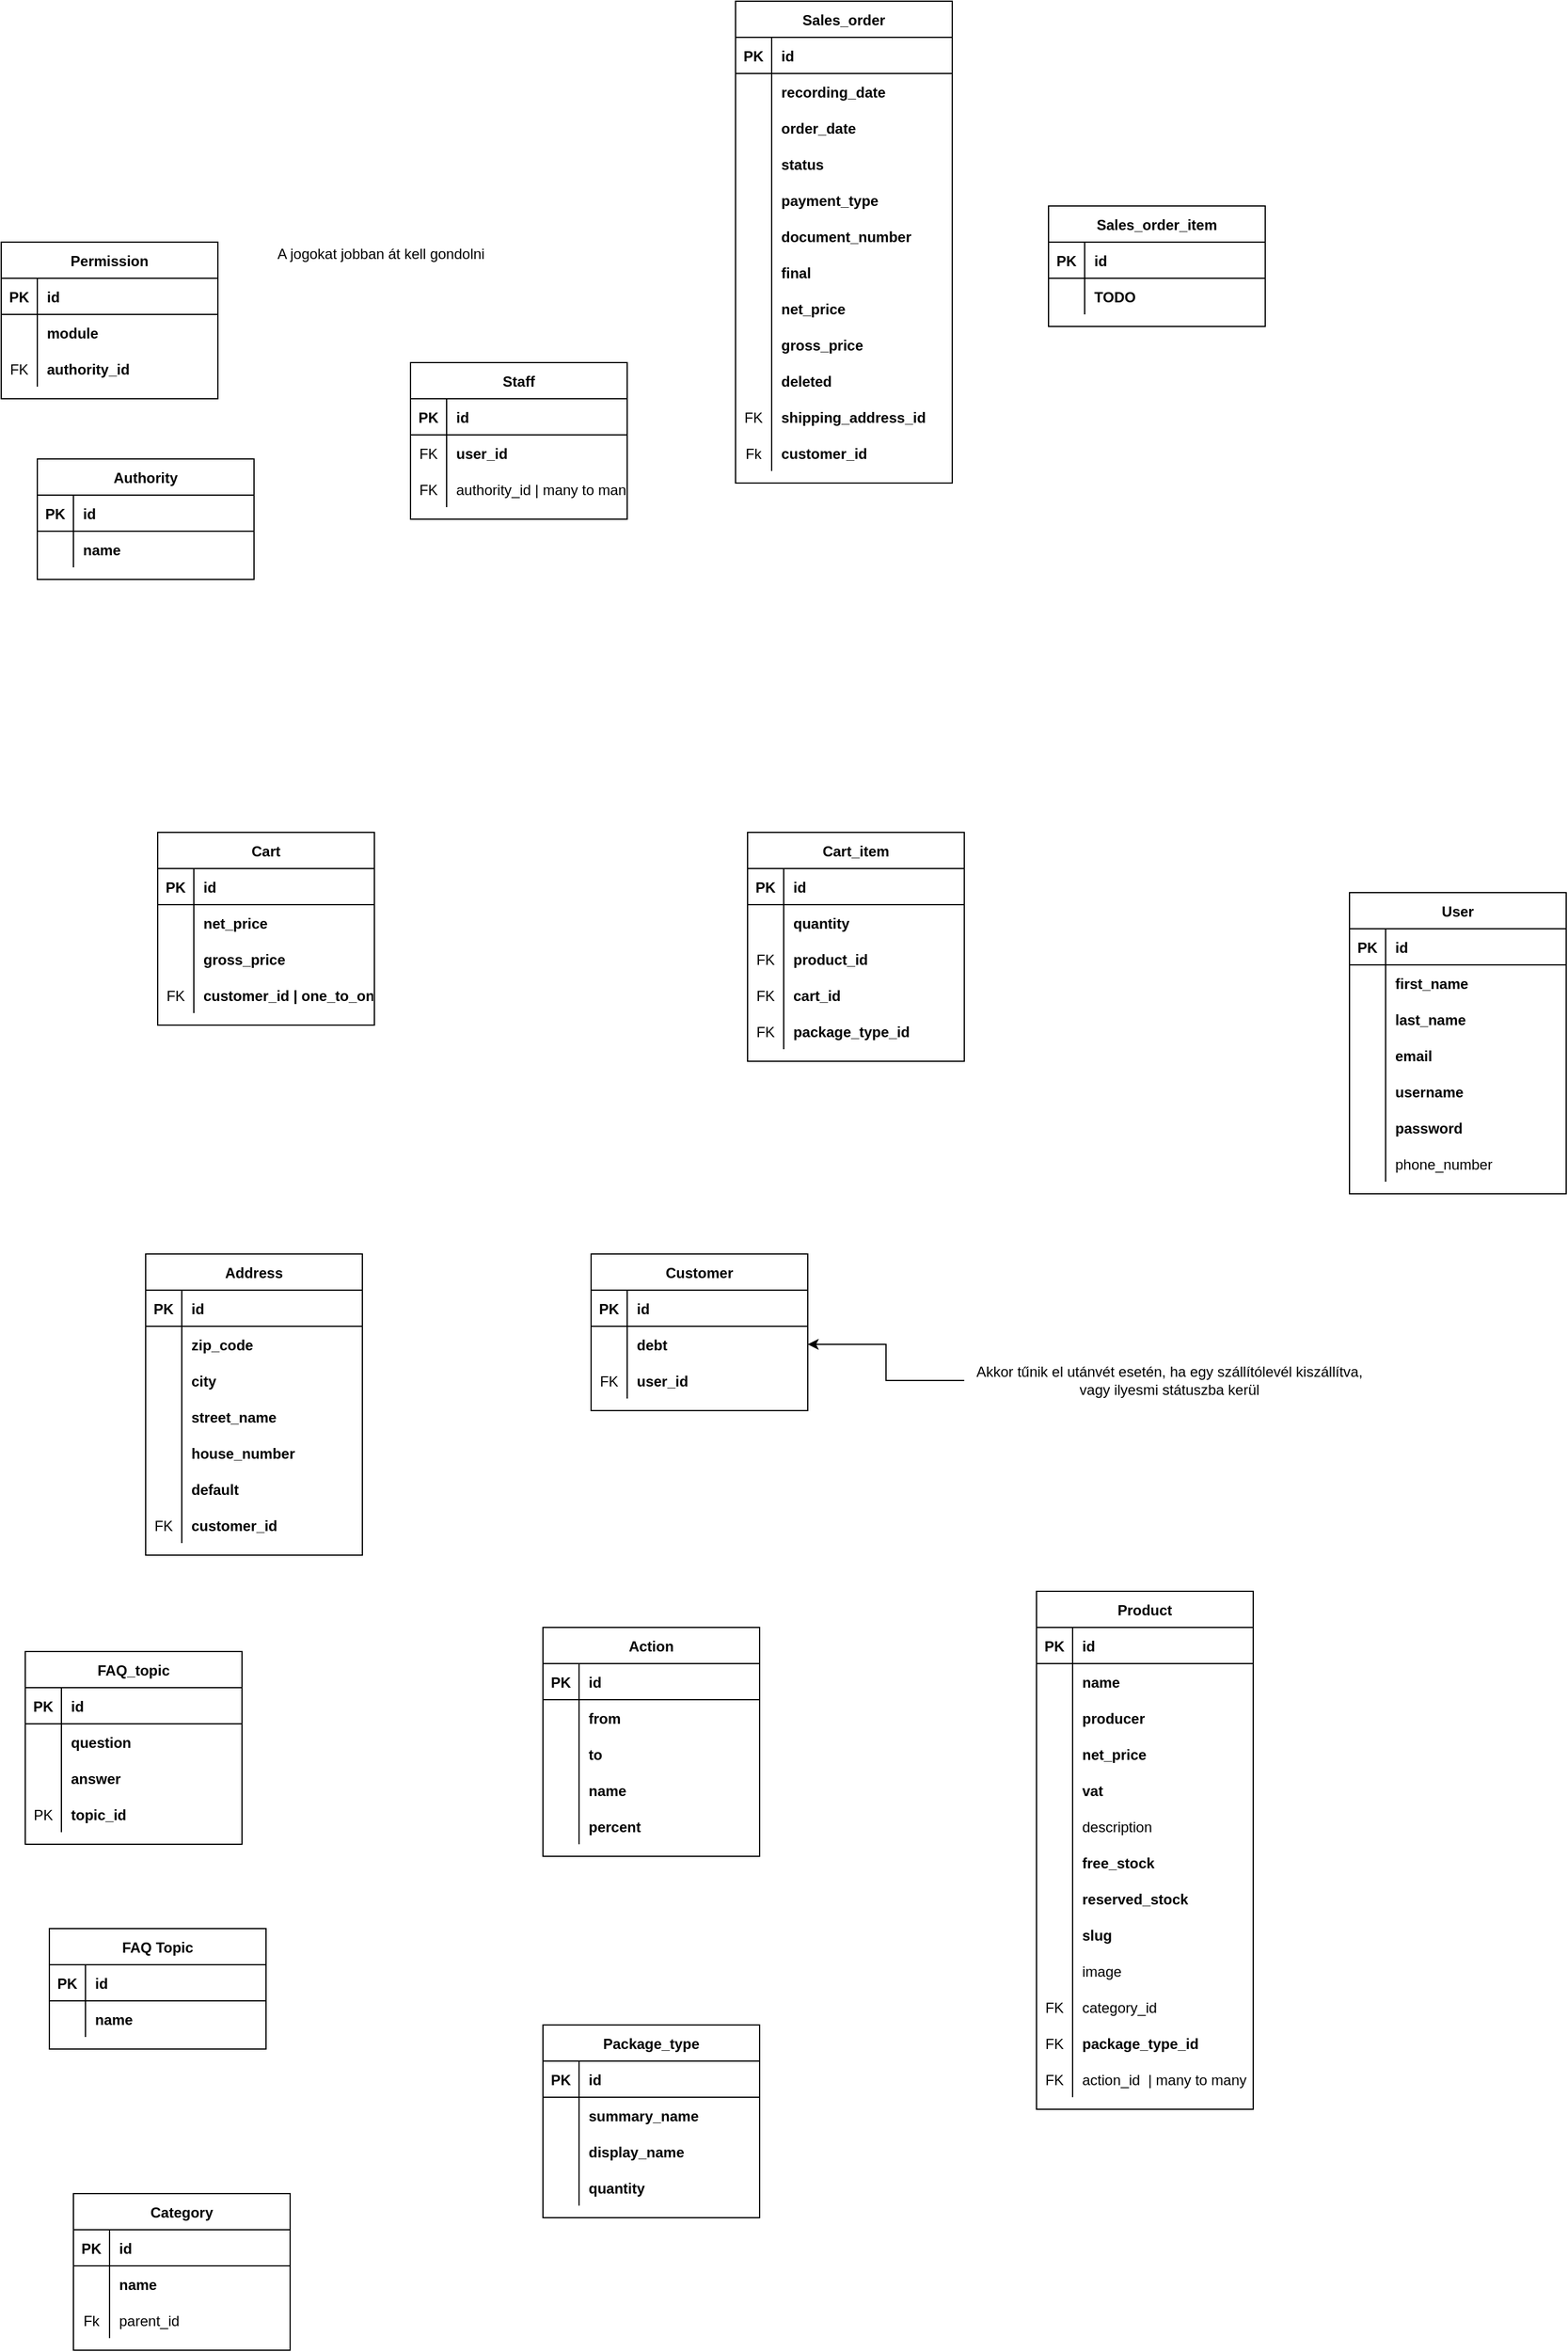 <mxfile version="16.6.3" type="device"><diagram id="R2lEEEUBdFMjLlhIrx00" name="Page-1"><mxGraphModel dx="1422" dy="754" grid="1" gridSize="10" guides="1" tooltips="1" connect="1" arrows="1" fold="1" page="1" pageScale="1" pageWidth="100000" pageHeight="200000" math="0" shadow="0" extFonts="Permanent Marker^https://fonts.googleapis.com/css?family=Permanent+Marker"><root><mxCell id="0"/><mxCell id="1" parent="0"/><mxCell id="Vwx5HujIj2o57vI5I0Dt-5" value="Category" style="shape=table;startSize=30;container=1;collapsible=1;childLayout=tableLayout;fixedRows=1;rowLines=0;fontStyle=1;align=center;resizeLast=1;strokeColor=default;strokeWidth=1;fillColor=default;" parent="1" vertex="1"><mxGeometry x="140" y="2050" width="180" height="130" as="geometry"><mxRectangle x="110" y="80" width="90" height="30" as="alternateBounds"/></mxGeometry></mxCell><mxCell id="Vwx5HujIj2o57vI5I0Dt-6" value="" style="shape=tableRow;horizontal=0;startSize=0;swimlaneHead=0;swimlaneBody=0;fillColor=none;collapsible=0;dropTarget=0;points=[[0,0.5],[1,0.5]];portConstraint=eastwest;top=0;left=0;right=0;bottom=1;strokeColor=default;strokeWidth=1;" parent="Vwx5HujIj2o57vI5I0Dt-5" vertex="1"><mxGeometry y="30" width="180" height="30" as="geometry"/></mxCell><mxCell id="Vwx5HujIj2o57vI5I0Dt-7" value="PK" style="shape=partialRectangle;connectable=0;fillColor=none;top=0;left=0;bottom=0;right=0;fontStyle=1;overflow=hidden;strokeColor=default;strokeWidth=1;" parent="Vwx5HujIj2o57vI5I0Dt-6" vertex="1"><mxGeometry width="30" height="30" as="geometry"><mxRectangle width="30" height="30" as="alternateBounds"/></mxGeometry></mxCell><mxCell id="Vwx5HujIj2o57vI5I0Dt-8" value="id" style="shape=partialRectangle;connectable=0;fillColor=none;top=0;left=0;bottom=0;right=0;align=left;spacingLeft=6;fontStyle=1;overflow=hidden;strokeColor=default;strokeWidth=1;" parent="Vwx5HujIj2o57vI5I0Dt-6" vertex="1"><mxGeometry x="30" width="150" height="30" as="geometry"><mxRectangle width="150" height="30" as="alternateBounds"/></mxGeometry></mxCell><mxCell id="Vwx5HujIj2o57vI5I0Dt-12" value="" style="shape=tableRow;horizontal=0;startSize=0;swimlaneHead=0;swimlaneBody=0;fillColor=none;collapsible=0;dropTarget=0;points=[[0,0.5],[1,0.5]];portConstraint=eastwest;top=0;left=0;right=0;bottom=0;strokeColor=default;strokeWidth=1;" parent="Vwx5HujIj2o57vI5I0Dt-5" vertex="1"><mxGeometry y="60" width="180" height="30" as="geometry"/></mxCell><mxCell id="Vwx5HujIj2o57vI5I0Dt-13" value="" style="shape=partialRectangle;connectable=0;fillColor=none;top=0;left=0;bottom=0;right=0;editable=1;overflow=hidden;strokeColor=default;strokeWidth=1;" parent="Vwx5HujIj2o57vI5I0Dt-12" vertex="1"><mxGeometry width="30" height="30" as="geometry"><mxRectangle width="30" height="30" as="alternateBounds"/></mxGeometry></mxCell><mxCell id="Vwx5HujIj2o57vI5I0Dt-14" value="name" style="shape=partialRectangle;connectable=0;fillColor=none;top=0;left=0;bottom=0;right=0;align=left;spacingLeft=6;overflow=hidden;strokeColor=default;strokeWidth=1;fontStyle=1" parent="Vwx5HujIj2o57vI5I0Dt-12" vertex="1"><mxGeometry x="30" width="150" height="30" as="geometry"><mxRectangle width="150" height="30" as="alternateBounds"/></mxGeometry></mxCell><mxCell id="Vwx5HujIj2o57vI5I0Dt-15" value="" style="shape=tableRow;horizontal=0;startSize=0;swimlaneHead=0;swimlaneBody=0;fillColor=none;collapsible=0;dropTarget=0;points=[[0,0.5],[1,0.5]];portConstraint=eastwest;top=0;left=0;right=0;bottom=0;strokeColor=default;strokeWidth=1;" parent="Vwx5HujIj2o57vI5I0Dt-5" vertex="1"><mxGeometry y="90" width="180" height="30" as="geometry"/></mxCell><mxCell id="Vwx5HujIj2o57vI5I0Dt-16" value="Fk" style="shape=partialRectangle;connectable=0;fillColor=none;top=0;left=0;bottom=0;right=0;editable=1;overflow=hidden;strokeColor=default;strokeWidth=1;" parent="Vwx5HujIj2o57vI5I0Dt-15" vertex="1"><mxGeometry width="30" height="30" as="geometry"><mxRectangle width="30" height="30" as="alternateBounds"/></mxGeometry></mxCell><mxCell id="Vwx5HujIj2o57vI5I0Dt-17" value="parent_id" style="shape=partialRectangle;connectable=0;fillColor=none;top=0;left=0;bottom=0;right=0;align=left;spacingLeft=6;overflow=hidden;strokeColor=default;strokeWidth=1;fontStyle=0" parent="Vwx5HujIj2o57vI5I0Dt-15" vertex="1"><mxGeometry x="30" width="150" height="30" as="geometry"><mxRectangle width="150" height="30" as="alternateBounds"/></mxGeometry></mxCell><mxCell id="Vwx5HujIj2o57vI5I0Dt-18" value="Product" style="shape=table;startSize=30;container=1;collapsible=1;childLayout=tableLayout;fixedRows=1;rowLines=0;fontStyle=1;align=center;resizeLast=1;strokeColor=default;strokeWidth=1;fillColor=default;" parent="1" vertex="1"><mxGeometry x="940" y="1550" width="180" height="430" as="geometry"><mxRectangle x="370" y="80" width="80" height="30" as="alternateBounds"/></mxGeometry></mxCell><mxCell id="Vwx5HujIj2o57vI5I0Dt-19" value="" style="shape=tableRow;horizontal=0;startSize=0;swimlaneHead=0;swimlaneBody=0;fillColor=none;collapsible=0;dropTarget=0;points=[[0,0.5],[1,0.5]];portConstraint=eastwest;top=0;left=0;right=0;bottom=1;strokeColor=default;strokeWidth=1;" parent="Vwx5HujIj2o57vI5I0Dt-18" vertex="1"><mxGeometry y="30" width="180" height="30" as="geometry"/></mxCell><mxCell id="Vwx5HujIj2o57vI5I0Dt-20" value="PK" style="shape=partialRectangle;connectable=0;fillColor=none;top=0;left=0;bottom=0;right=0;fontStyle=1;overflow=hidden;strokeColor=default;strokeWidth=1;" parent="Vwx5HujIj2o57vI5I0Dt-19" vertex="1"><mxGeometry width="30" height="30" as="geometry"><mxRectangle width="30" height="30" as="alternateBounds"/></mxGeometry></mxCell><mxCell id="Vwx5HujIj2o57vI5I0Dt-21" value="id" style="shape=partialRectangle;connectable=0;fillColor=none;top=0;left=0;bottom=0;right=0;align=left;spacingLeft=6;fontStyle=1;overflow=hidden;strokeColor=default;strokeWidth=1;" parent="Vwx5HujIj2o57vI5I0Dt-19" vertex="1"><mxGeometry x="30" width="150" height="30" as="geometry"><mxRectangle width="150" height="30" as="alternateBounds"/></mxGeometry></mxCell><mxCell id="Vwx5HujIj2o57vI5I0Dt-37" value="" style="shape=tableRow;horizontal=0;startSize=0;swimlaneHead=0;swimlaneBody=0;fillColor=none;collapsible=0;dropTarget=0;points=[[0,0.5],[1,0.5]];portConstraint=eastwest;top=0;left=0;right=0;bottom=0;strokeColor=default;strokeWidth=1;" parent="Vwx5HujIj2o57vI5I0Dt-18" vertex="1"><mxGeometry y="60" width="180" height="30" as="geometry"/></mxCell><mxCell id="Vwx5HujIj2o57vI5I0Dt-38" value="" style="shape=partialRectangle;connectable=0;fillColor=none;top=0;left=0;bottom=0;right=0;editable=1;overflow=hidden;strokeColor=default;strokeWidth=1;" parent="Vwx5HujIj2o57vI5I0Dt-37" vertex="1"><mxGeometry width="30" height="30" as="geometry"><mxRectangle width="30" height="30" as="alternateBounds"/></mxGeometry></mxCell><mxCell id="Vwx5HujIj2o57vI5I0Dt-39" value="name" style="shape=partialRectangle;connectable=0;fillColor=none;top=0;left=0;bottom=0;right=0;align=left;spacingLeft=6;overflow=hidden;strokeColor=default;strokeWidth=1;fontStyle=1" parent="Vwx5HujIj2o57vI5I0Dt-37" vertex="1"><mxGeometry x="30" width="150" height="30" as="geometry"><mxRectangle width="150" height="30" as="alternateBounds"/></mxGeometry></mxCell><mxCell id="Vwx5HujIj2o57vI5I0Dt-43" value="" style="shape=tableRow;horizontal=0;startSize=0;swimlaneHead=0;swimlaneBody=0;fillColor=none;collapsible=0;dropTarget=0;points=[[0,0.5],[1,0.5]];portConstraint=eastwest;top=0;left=0;right=0;bottom=0;strokeColor=default;strokeWidth=1;" parent="Vwx5HujIj2o57vI5I0Dt-18" vertex="1"><mxGeometry y="90" width="180" height="30" as="geometry"/></mxCell><mxCell id="Vwx5HujIj2o57vI5I0Dt-44" value="" style="shape=partialRectangle;connectable=0;fillColor=none;top=0;left=0;bottom=0;right=0;editable=1;overflow=hidden;strokeColor=default;strokeWidth=1;" parent="Vwx5HujIj2o57vI5I0Dt-43" vertex="1"><mxGeometry width="30" height="30" as="geometry"><mxRectangle width="30" height="30" as="alternateBounds"/></mxGeometry></mxCell><mxCell id="Vwx5HujIj2o57vI5I0Dt-45" value="producer" style="shape=partialRectangle;connectable=0;fillColor=none;top=0;left=0;bottom=0;right=0;align=left;spacingLeft=6;overflow=hidden;strokeColor=default;strokeWidth=1;fontStyle=1" parent="Vwx5HujIj2o57vI5I0Dt-43" vertex="1"><mxGeometry x="30" width="150" height="30" as="geometry"><mxRectangle width="150" height="30" as="alternateBounds"/></mxGeometry></mxCell><mxCell id="Vwx5HujIj2o57vI5I0Dt-46" value="" style="shape=tableRow;horizontal=0;startSize=0;swimlaneHead=0;swimlaneBody=0;fillColor=none;collapsible=0;dropTarget=0;points=[[0,0.5],[1,0.5]];portConstraint=eastwest;top=0;left=0;right=0;bottom=0;strokeColor=default;strokeWidth=1;" parent="Vwx5HujIj2o57vI5I0Dt-18" vertex="1"><mxGeometry y="120" width="180" height="30" as="geometry"/></mxCell><mxCell id="Vwx5HujIj2o57vI5I0Dt-47" value="" style="shape=partialRectangle;connectable=0;fillColor=none;top=0;left=0;bottom=0;right=0;editable=1;overflow=hidden;strokeColor=default;strokeWidth=1;" parent="Vwx5HujIj2o57vI5I0Dt-46" vertex="1"><mxGeometry width="30" height="30" as="geometry"><mxRectangle width="30" height="30" as="alternateBounds"/></mxGeometry></mxCell><mxCell id="Vwx5HujIj2o57vI5I0Dt-48" value="net_price" style="shape=partialRectangle;connectable=0;fillColor=none;top=0;left=0;bottom=0;right=0;align=left;spacingLeft=6;overflow=hidden;strokeColor=default;strokeWidth=1;fontStyle=1" parent="Vwx5HujIj2o57vI5I0Dt-46" vertex="1"><mxGeometry x="30" width="150" height="30" as="geometry"><mxRectangle width="150" height="30" as="alternateBounds"/></mxGeometry></mxCell><mxCell id="Vwx5HujIj2o57vI5I0Dt-49" value="" style="shape=tableRow;horizontal=0;startSize=0;swimlaneHead=0;swimlaneBody=0;fillColor=none;collapsible=0;dropTarget=0;points=[[0,0.5],[1,0.5]];portConstraint=eastwest;top=0;left=0;right=0;bottom=0;strokeColor=default;strokeWidth=1;" parent="Vwx5HujIj2o57vI5I0Dt-18" vertex="1"><mxGeometry y="150" width="180" height="30" as="geometry"/></mxCell><mxCell id="Vwx5HujIj2o57vI5I0Dt-50" value="" style="shape=partialRectangle;connectable=0;fillColor=none;top=0;left=0;bottom=0;right=0;editable=1;overflow=hidden;strokeColor=default;strokeWidth=1;" parent="Vwx5HujIj2o57vI5I0Dt-49" vertex="1"><mxGeometry width="30" height="30" as="geometry"><mxRectangle width="30" height="30" as="alternateBounds"/></mxGeometry></mxCell><mxCell id="Vwx5HujIj2o57vI5I0Dt-51" value="vat" style="shape=partialRectangle;connectable=0;fillColor=none;top=0;left=0;bottom=0;right=0;align=left;spacingLeft=6;overflow=hidden;strokeColor=default;strokeWidth=1;fontStyle=1" parent="Vwx5HujIj2o57vI5I0Dt-49" vertex="1"><mxGeometry x="30" width="150" height="30" as="geometry"><mxRectangle width="150" height="30" as="alternateBounds"/></mxGeometry></mxCell><mxCell id="Vwx5HujIj2o57vI5I0Dt-52" value="" style="shape=tableRow;horizontal=0;startSize=0;swimlaneHead=0;swimlaneBody=0;fillColor=none;collapsible=0;dropTarget=0;points=[[0,0.5],[1,0.5]];portConstraint=eastwest;top=0;left=0;right=0;bottom=0;strokeColor=default;strokeWidth=1;" parent="Vwx5HujIj2o57vI5I0Dt-18" vertex="1"><mxGeometry y="180" width="180" height="30" as="geometry"/></mxCell><mxCell id="Vwx5HujIj2o57vI5I0Dt-53" value="" style="shape=partialRectangle;connectable=0;fillColor=none;top=0;left=0;bottom=0;right=0;editable=1;overflow=hidden;strokeColor=default;strokeWidth=1;" parent="Vwx5HujIj2o57vI5I0Dt-52" vertex="1"><mxGeometry width="30" height="30" as="geometry"><mxRectangle width="30" height="30" as="alternateBounds"/></mxGeometry></mxCell><mxCell id="Vwx5HujIj2o57vI5I0Dt-54" value="description" style="shape=partialRectangle;connectable=0;fillColor=none;top=0;left=0;bottom=0;right=0;align=left;spacingLeft=6;overflow=hidden;strokeColor=default;strokeWidth=1;" parent="Vwx5HujIj2o57vI5I0Dt-52" vertex="1"><mxGeometry x="30" width="150" height="30" as="geometry"><mxRectangle width="150" height="30" as="alternateBounds"/></mxGeometry></mxCell><mxCell id="Vwx5HujIj2o57vI5I0Dt-55" value="" style="shape=tableRow;horizontal=0;startSize=0;swimlaneHead=0;swimlaneBody=0;fillColor=none;collapsible=0;dropTarget=0;points=[[0,0.5],[1,0.5]];portConstraint=eastwest;top=0;left=0;right=0;bottom=0;strokeColor=default;strokeWidth=1;" parent="Vwx5HujIj2o57vI5I0Dt-18" vertex="1"><mxGeometry y="210" width="180" height="30" as="geometry"/></mxCell><mxCell id="Vwx5HujIj2o57vI5I0Dt-56" value="" style="shape=partialRectangle;connectable=0;fillColor=none;top=0;left=0;bottom=0;right=0;editable=1;overflow=hidden;strokeColor=default;strokeWidth=1;" parent="Vwx5HujIj2o57vI5I0Dt-55" vertex="1"><mxGeometry width="30" height="30" as="geometry"><mxRectangle width="30" height="30" as="alternateBounds"/></mxGeometry></mxCell><mxCell id="Vwx5HujIj2o57vI5I0Dt-57" value="free_stock" style="shape=partialRectangle;connectable=0;fillColor=none;top=0;left=0;bottom=0;right=0;align=left;spacingLeft=6;overflow=hidden;strokeColor=default;strokeWidth=1;fontStyle=1" parent="Vwx5HujIj2o57vI5I0Dt-55" vertex="1"><mxGeometry x="30" width="150" height="30" as="geometry"><mxRectangle width="150" height="30" as="alternateBounds"/></mxGeometry></mxCell><mxCell id="Vwx5HujIj2o57vI5I0Dt-58" value="" style="shape=tableRow;horizontal=0;startSize=0;swimlaneHead=0;swimlaneBody=0;fillColor=none;collapsible=0;dropTarget=0;points=[[0,0.5],[1,0.5]];portConstraint=eastwest;top=0;left=0;right=0;bottom=0;strokeColor=default;strokeWidth=1;" parent="Vwx5HujIj2o57vI5I0Dt-18" vertex="1"><mxGeometry y="240" width="180" height="30" as="geometry"/></mxCell><mxCell id="Vwx5HujIj2o57vI5I0Dt-59" value="" style="shape=partialRectangle;connectable=0;fillColor=none;top=0;left=0;bottom=0;right=0;editable=1;overflow=hidden;strokeColor=default;strokeWidth=1;" parent="Vwx5HujIj2o57vI5I0Dt-58" vertex="1"><mxGeometry width="30" height="30" as="geometry"><mxRectangle width="30" height="30" as="alternateBounds"/></mxGeometry></mxCell><mxCell id="Vwx5HujIj2o57vI5I0Dt-60" value="reserved_stock" style="shape=partialRectangle;connectable=0;fillColor=none;top=0;left=0;bottom=0;right=0;align=left;spacingLeft=6;overflow=hidden;strokeColor=default;strokeWidth=1;fontStyle=1" parent="Vwx5HujIj2o57vI5I0Dt-58" vertex="1"><mxGeometry x="30" width="150" height="30" as="geometry"><mxRectangle width="150" height="30" as="alternateBounds"/></mxGeometry></mxCell><mxCell id="wjkvNhKgLYCfPKLHiqa1-35" value="" style="shape=tableRow;horizontal=0;startSize=0;swimlaneHead=0;swimlaneBody=0;fillColor=none;collapsible=0;dropTarget=0;points=[[0,0.5],[1,0.5]];portConstraint=eastwest;top=0;left=0;right=0;bottom=0;strokeColor=default;strokeWidth=1;" parent="Vwx5HujIj2o57vI5I0Dt-18" vertex="1"><mxGeometry y="270" width="180" height="30" as="geometry"/></mxCell><mxCell id="wjkvNhKgLYCfPKLHiqa1-36" value="" style="shape=partialRectangle;connectable=0;fillColor=none;top=0;left=0;bottom=0;right=0;editable=1;overflow=hidden;strokeColor=default;strokeWidth=1;" parent="wjkvNhKgLYCfPKLHiqa1-35" vertex="1"><mxGeometry width="30" height="30" as="geometry"><mxRectangle width="30" height="30" as="alternateBounds"/></mxGeometry></mxCell><mxCell id="wjkvNhKgLYCfPKLHiqa1-37" value="slug" style="shape=partialRectangle;connectable=0;fillColor=none;top=0;left=0;bottom=0;right=0;align=left;spacingLeft=6;overflow=hidden;strokeColor=default;strokeWidth=1;fontStyle=1" parent="wjkvNhKgLYCfPKLHiqa1-35" vertex="1"><mxGeometry x="30" width="150" height="30" as="geometry"><mxRectangle width="150" height="30" as="alternateBounds"/></mxGeometry></mxCell><mxCell id="wjkvNhKgLYCfPKLHiqa1-38" value="" style="shape=tableRow;horizontal=0;startSize=0;swimlaneHead=0;swimlaneBody=0;fillColor=none;collapsible=0;dropTarget=0;points=[[0,0.5],[1,0.5]];portConstraint=eastwest;top=0;left=0;right=0;bottom=0;strokeColor=default;strokeWidth=1;" parent="Vwx5HujIj2o57vI5I0Dt-18" vertex="1"><mxGeometry y="300" width="180" height="30" as="geometry"/></mxCell><mxCell id="wjkvNhKgLYCfPKLHiqa1-39" value="" style="shape=partialRectangle;connectable=0;fillColor=none;top=0;left=0;bottom=0;right=0;editable=1;overflow=hidden;strokeColor=default;strokeWidth=1;" parent="wjkvNhKgLYCfPKLHiqa1-38" vertex="1"><mxGeometry width="30" height="30" as="geometry"><mxRectangle width="30" height="30" as="alternateBounds"/></mxGeometry></mxCell><mxCell id="wjkvNhKgLYCfPKLHiqa1-40" value="image" style="shape=partialRectangle;connectable=0;fillColor=none;top=0;left=0;bottom=0;right=0;align=left;spacingLeft=6;overflow=hidden;strokeColor=default;strokeWidth=1;fontStyle=0" parent="wjkvNhKgLYCfPKLHiqa1-38" vertex="1"><mxGeometry x="30" width="150" height="30" as="geometry"><mxRectangle width="150" height="30" as="alternateBounds"/></mxGeometry></mxCell><mxCell id="wjkvNhKgLYCfPKLHiqa1-32" value="" style="shape=tableRow;horizontal=0;startSize=0;swimlaneHead=0;swimlaneBody=0;fillColor=none;collapsible=0;dropTarget=0;points=[[0,0.5],[1,0.5]];portConstraint=eastwest;top=0;left=0;right=0;bottom=0;strokeColor=default;strokeWidth=1;" parent="Vwx5HujIj2o57vI5I0Dt-18" vertex="1"><mxGeometry y="330" width="180" height="30" as="geometry"/></mxCell><mxCell id="wjkvNhKgLYCfPKLHiqa1-33" value="FK" style="shape=partialRectangle;connectable=0;fillColor=none;top=0;left=0;bottom=0;right=0;editable=1;overflow=hidden;strokeColor=default;strokeWidth=1;" parent="wjkvNhKgLYCfPKLHiqa1-32" vertex="1"><mxGeometry width="30" height="30" as="geometry"><mxRectangle width="30" height="30" as="alternateBounds"/></mxGeometry></mxCell><mxCell id="wjkvNhKgLYCfPKLHiqa1-34" value="category_id" style="shape=partialRectangle;connectable=0;fillColor=none;top=0;left=0;bottom=0;right=0;align=left;spacingLeft=6;overflow=hidden;strokeColor=default;strokeWidth=1;fontStyle=0" parent="wjkvNhKgLYCfPKLHiqa1-32" vertex="1"><mxGeometry x="30" width="150" height="30" as="geometry"><mxRectangle width="150" height="30" as="alternateBounds"/></mxGeometry></mxCell><mxCell id="Vwx5HujIj2o57vI5I0Dt-219" value="" style="shape=tableRow;horizontal=0;startSize=0;swimlaneHead=0;swimlaneBody=0;fillColor=none;collapsible=0;dropTarget=0;points=[[0,0.5],[1,0.5]];portConstraint=eastwest;top=0;left=0;right=0;bottom=0;strokeColor=default;strokeWidth=1;" parent="Vwx5HujIj2o57vI5I0Dt-18" vertex="1"><mxGeometry y="360" width="180" height="30" as="geometry"/></mxCell><mxCell id="Vwx5HujIj2o57vI5I0Dt-220" value="FK" style="shape=partialRectangle;connectable=0;fillColor=none;top=0;left=0;bottom=0;right=0;editable=1;overflow=hidden;strokeColor=default;strokeWidth=1;" parent="Vwx5HujIj2o57vI5I0Dt-219" vertex="1"><mxGeometry width="30" height="30" as="geometry"><mxRectangle width="30" height="30" as="alternateBounds"/></mxGeometry></mxCell><mxCell id="Vwx5HujIj2o57vI5I0Dt-221" value="package_type_id" style="shape=partialRectangle;connectable=0;fillColor=none;top=0;left=0;bottom=0;right=0;align=left;spacingLeft=6;overflow=hidden;strokeColor=default;strokeWidth=1;fontStyle=1" parent="Vwx5HujIj2o57vI5I0Dt-219" vertex="1"><mxGeometry x="30" width="150" height="30" as="geometry"><mxRectangle width="150" height="30" as="alternateBounds"/></mxGeometry></mxCell><mxCell id="Vwx5HujIj2o57vI5I0Dt-61" value="" style="shape=tableRow;horizontal=0;startSize=0;swimlaneHead=0;swimlaneBody=0;fillColor=none;collapsible=0;dropTarget=0;points=[[0,0.5],[1,0.5]];portConstraint=eastwest;top=0;left=0;right=0;bottom=0;strokeColor=default;strokeWidth=1;" parent="Vwx5HujIj2o57vI5I0Dt-18" vertex="1"><mxGeometry y="390" width="180" height="30" as="geometry"/></mxCell><mxCell id="Vwx5HujIj2o57vI5I0Dt-62" value="FK" style="shape=partialRectangle;connectable=0;fillColor=none;top=0;left=0;bottom=0;right=0;editable=1;overflow=hidden;strokeColor=default;strokeWidth=1;" parent="Vwx5HujIj2o57vI5I0Dt-61" vertex="1"><mxGeometry width="30" height="30" as="geometry"><mxRectangle width="30" height="30" as="alternateBounds"/></mxGeometry></mxCell><mxCell id="Vwx5HujIj2o57vI5I0Dt-63" value="action_id  | many to many" style="shape=partialRectangle;connectable=0;fillColor=none;top=0;left=0;bottom=0;right=0;align=left;spacingLeft=6;overflow=hidden;strokeColor=default;strokeWidth=1;" parent="Vwx5HujIj2o57vI5I0Dt-61" vertex="1"><mxGeometry x="30" width="150" height="30" as="geometry"><mxRectangle width="150" height="30" as="alternateBounds"/></mxGeometry></mxCell><mxCell id="Vwx5HujIj2o57vI5I0Dt-64" value="Action" style="shape=table;startSize=30;container=1;collapsible=1;childLayout=tableLayout;fixedRows=1;rowLines=0;fontStyle=1;align=center;resizeLast=1;strokeColor=default;strokeWidth=1;fillColor=default;" parent="1" vertex="1"><mxGeometry x="530" y="1580" width="180" height="190" as="geometry"><mxRectangle x="110" y="80" width="90" height="30" as="alternateBounds"/></mxGeometry></mxCell><mxCell id="Vwx5HujIj2o57vI5I0Dt-65" value="" style="shape=tableRow;horizontal=0;startSize=0;swimlaneHead=0;swimlaneBody=0;fillColor=none;collapsible=0;dropTarget=0;points=[[0,0.5],[1,0.5]];portConstraint=eastwest;top=0;left=0;right=0;bottom=1;strokeColor=default;strokeWidth=1;" parent="Vwx5HujIj2o57vI5I0Dt-64" vertex="1"><mxGeometry y="30" width="180" height="30" as="geometry"/></mxCell><mxCell id="Vwx5HujIj2o57vI5I0Dt-66" value="PK" style="shape=partialRectangle;connectable=0;fillColor=none;top=0;left=0;bottom=0;right=0;fontStyle=1;overflow=hidden;strokeColor=default;strokeWidth=1;" parent="Vwx5HujIj2o57vI5I0Dt-65" vertex="1"><mxGeometry width="30" height="30" as="geometry"><mxRectangle width="30" height="30" as="alternateBounds"/></mxGeometry></mxCell><mxCell id="Vwx5HujIj2o57vI5I0Dt-67" value="id" style="shape=partialRectangle;connectable=0;fillColor=none;top=0;left=0;bottom=0;right=0;align=left;spacingLeft=6;fontStyle=1;overflow=hidden;strokeColor=default;strokeWidth=1;" parent="Vwx5HujIj2o57vI5I0Dt-65" vertex="1"><mxGeometry x="30" width="150" height="30" as="geometry"><mxRectangle width="150" height="30" as="alternateBounds"/></mxGeometry></mxCell><mxCell id="Vwx5HujIj2o57vI5I0Dt-68" value="" style="shape=tableRow;horizontal=0;startSize=0;swimlaneHead=0;swimlaneBody=0;fillColor=none;collapsible=0;dropTarget=0;points=[[0,0.5],[1,0.5]];portConstraint=eastwest;top=0;left=0;right=0;bottom=0;strokeColor=default;strokeWidth=1;" parent="Vwx5HujIj2o57vI5I0Dt-64" vertex="1"><mxGeometry y="60" width="180" height="30" as="geometry"/></mxCell><mxCell id="Vwx5HujIj2o57vI5I0Dt-69" value="" style="shape=partialRectangle;connectable=0;fillColor=none;top=0;left=0;bottom=0;right=0;editable=1;overflow=hidden;strokeColor=default;strokeWidth=1;" parent="Vwx5HujIj2o57vI5I0Dt-68" vertex="1"><mxGeometry width="30" height="30" as="geometry"><mxRectangle width="30" height="30" as="alternateBounds"/></mxGeometry></mxCell><mxCell id="Vwx5HujIj2o57vI5I0Dt-70" value="from" style="shape=partialRectangle;connectable=0;fillColor=none;top=0;left=0;bottom=0;right=0;align=left;spacingLeft=6;overflow=hidden;strokeColor=default;strokeWidth=1;fontStyle=1" parent="Vwx5HujIj2o57vI5I0Dt-68" vertex="1"><mxGeometry x="30" width="150" height="30" as="geometry"><mxRectangle width="150" height="30" as="alternateBounds"/></mxGeometry></mxCell><mxCell id="Vwx5HujIj2o57vI5I0Dt-71" value="" style="shape=tableRow;horizontal=0;startSize=0;swimlaneHead=0;swimlaneBody=0;fillColor=none;collapsible=0;dropTarget=0;points=[[0,0.5],[1,0.5]];portConstraint=eastwest;top=0;left=0;right=0;bottom=0;strokeColor=default;strokeWidth=1;" parent="Vwx5HujIj2o57vI5I0Dt-64" vertex="1"><mxGeometry y="90" width="180" height="30" as="geometry"/></mxCell><mxCell id="Vwx5HujIj2o57vI5I0Dt-72" value="" style="shape=partialRectangle;connectable=0;fillColor=none;top=0;left=0;bottom=0;right=0;editable=1;overflow=hidden;strokeColor=default;strokeWidth=1;" parent="Vwx5HujIj2o57vI5I0Dt-71" vertex="1"><mxGeometry width="30" height="30" as="geometry"><mxRectangle width="30" height="30" as="alternateBounds"/></mxGeometry></mxCell><mxCell id="Vwx5HujIj2o57vI5I0Dt-73" value="to" style="shape=partialRectangle;connectable=0;fillColor=none;top=0;left=0;bottom=0;right=0;align=left;spacingLeft=6;overflow=hidden;strokeColor=default;strokeWidth=1;fontStyle=1" parent="Vwx5HujIj2o57vI5I0Dt-71" vertex="1"><mxGeometry x="30" width="150" height="30" as="geometry"><mxRectangle width="150" height="30" as="alternateBounds"/></mxGeometry></mxCell><mxCell id="Vwx5HujIj2o57vI5I0Dt-74" value="" style="shape=tableRow;horizontal=0;startSize=0;swimlaneHead=0;swimlaneBody=0;fillColor=none;collapsible=0;dropTarget=0;points=[[0,0.5],[1,0.5]];portConstraint=eastwest;top=0;left=0;right=0;bottom=0;strokeColor=default;strokeWidth=1;" parent="Vwx5HujIj2o57vI5I0Dt-64" vertex="1"><mxGeometry y="120" width="180" height="30" as="geometry"/></mxCell><mxCell id="Vwx5HujIj2o57vI5I0Dt-75" value="" style="shape=partialRectangle;connectable=0;fillColor=none;top=0;left=0;bottom=0;right=0;editable=1;overflow=hidden;strokeColor=default;strokeWidth=1;" parent="Vwx5HujIj2o57vI5I0Dt-74" vertex="1"><mxGeometry width="30" height="30" as="geometry"><mxRectangle width="30" height="30" as="alternateBounds"/></mxGeometry></mxCell><mxCell id="Vwx5HujIj2o57vI5I0Dt-76" value="name" style="shape=partialRectangle;connectable=0;fillColor=none;top=0;left=0;bottom=0;right=0;align=left;spacingLeft=6;overflow=hidden;strokeColor=default;strokeWidth=1;fontStyle=1" parent="Vwx5HujIj2o57vI5I0Dt-74" vertex="1"><mxGeometry x="30" width="150" height="30" as="geometry"><mxRectangle width="150" height="30" as="alternateBounds"/></mxGeometry></mxCell><mxCell id="wjkvNhKgLYCfPKLHiqa1-29" value="" style="shape=tableRow;horizontal=0;startSize=0;swimlaneHead=0;swimlaneBody=0;fillColor=none;collapsible=0;dropTarget=0;points=[[0,0.5],[1,0.5]];portConstraint=eastwest;top=0;left=0;right=0;bottom=0;strokeColor=default;strokeWidth=1;" parent="Vwx5HujIj2o57vI5I0Dt-64" vertex="1"><mxGeometry y="150" width="180" height="30" as="geometry"/></mxCell><mxCell id="wjkvNhKgLYCfPKLHiqa1-30" value="" style="shape=partialRectangle;connectable=0;fillColor=none;top=0;left=0;bottom=0;right=0;editable=1;overflow=hidden;strokeColor=default;strokeWidth=1;" parent="wjkvNhKgLYCfPKLHiqa1-29" vertex="1"><mxGeometry width="30" height="30" as="geometry"><mxRectangle width="30" height="30" as="alternateBounds"/></mxGeometry></mxCell><mxCell id="wjkvNhKgLYCfPKLHiqa1-31" value="percent" style="shape=partialRectangle;connectable=0;fillColor=none;top=0;left=0;bottom=0;right=0;align=left;spacingLeft=6;overflow=hidden;strokeColor=default;strokeWidth=1;fontStyle=1" parent="wjkvNhKgLYCfPKLHiqa1-29" vertex="1"><mxGeometry x="30" width="150" height="30" as="geometry"><mxRectangle width="150" height="30" as="alternateBounds"/></mxGeometry></mxCell><mxCell id="Vwx5HujIj2o57vI5I0Dt-100" value="Customer" style="shape=table;startSize=30;container=1;collapsible=1;childLayout=tableLayout;fixedRows=1;rowLines=0;fontStyle=1;align=center;resizeLast=1;strokeColor=default;strokeWidth=1;fillColor=default;" parent="1" vertex="1"><mxGeometry x="570" y="1270" width="180" height="130" as="geometry"><mxRectangle x="110" y="80" width="90" height="30" as="alternateBounds"/></mxGeometry></mxCell><mxCell id="Vwx5HujIj2o57vI5I0Dt-101" value="" style="shape=tableRow;horizontal=0;startSize=0;swimlaneHead=0;swimlaneBody=0;fillColor=none;collapsible=0;dropTarget=0;points=[[0,0.5],[1,0.5]];portConstraint=eastwest;top=0;left=0;right=0;bottom=1;strokeColor=default;strokeWidth=1;" parent="Vwx5HujIj2o57vI5I0Dt-100" vertex="1"><mxGeometry y="30" width="180" height="30" as="geometry"/></mxCell><mxCell id="Vwx5HujIj2o57vI5I0Dt-102" value="PK" style="shape=partialRectangle;connectable=0;fillColor=none;top=0;left=0;bottom=0;right=0;fontStyle=1;overflow=hidden;strokeColor=default;strokeWidth=1;" parent="Vwx5HujIj2o57vI5I0Dt-101" vertex="1"><mxGeometry width="30" height="30" as="geometry"><mxRectangle width="30" height="30" as="alternateBounds"/></mxGeometry></mxCell><mxCell id="Vwx5HujIj2o57vI5I0Dt-103" value="id" style="shape=partialRectangle;connectable=0;fillColor=none;top=0;left=0;bottom=0;right=0;align=left;spacingLeft=6;fontStyle=1;overflow=hidden;strokeColor=default;strokeWidth=1;" parent="Vwx5HujIj2o57vI5I0Dt-101" vertex="1"><mxGeometry x="30" width="150" height="30" as="geometry"><mxRectangle width="150" height="30" as="alternateBounds"/></mxGeometry></mxCell><mxCell id="Vwx5HujIj2o57vI5I0Dt-104" value="" style="shape=tableRow;horizontal=0;startSize=0;swimlaneHead=0;swimlaneBody=0;fillColor=none;collapsible=0;dropTarget=0;points=[[0,0.5],[1,0.5]];portConstraint=eastwest;top=0;left=0;right=0;bottom=0;strokeColor=default;strokeWidth=1;" parent="Vwx5HujIj2o57vI5I0Dt-100" vertex="1"><mxGeometry y="60" width="180" height="30" as="geometry"/></mxCell><mxCell id="Vwx5HujIj2o57vI5I0Dt-105" value="" style="shape=partialRectangle;connectable=0;fillColor=none;top=0;left=0;bottom=0;right=0;editable=1;overflow=hidden;strokeColor=default;strokeWidth=1;" parent="Vwx5HujIj2o57vI5I0Dt-104" vertex="1"><mxGeometry width="30" height="30" as="geometry"><mxRectangle width="30" height="30" as="alternateBounds"/></mxGeometry></mxCell><mxCell id="Vwx5HujIj2o57vI5I0Dt-106" value="debt" style="shape=partialRectangle;connectable=0;fillColor=none;top=0;left=0;bottom=0;right=0;align=left;spacingLeft=6;overflow=hidden;strokeColor=default;strokeWidth=1;fontStyle=1" parent="Vwx5HujIj2o57vI5I0Dt-104" vertex="1"><mxGeometry x="30" width="150" height="30" as="geometry"><mxRectangle width="150" height="30" as="alternateBounds"/></mxGeometry></mxCell><mxCell id="Vwx5HujIj2o57vI5I0Dt-203" value="" style="shape=tableRow;horizontal=0;startSize=0;swimlaneHead=0;swimlaneBody=0;fillColor=none;collapsible=0;dropTarget=0;points=[[0,0.5],[1,0.5]];portConstraint=eastwest;top=0;left=0;right=0;bottom=0;strokeColor=default;strokeWidth=1;" parent="Vwx5HujIj2o57vI5I0Dt-100" vertex="1"><mxGeometry y="90" width="180" height="30" as="geometry"/></mxCell><mxCell id="Vwx5HujIj2o57vI5I0Dt-204" value="FK" style="shape=partialRectangle;connectable=0;fillColor=none;top=0;left=0;bottom=0;right=0;editable=1;overflow=hidden;strokeColor=default;strokeWidth=1;" parent="Vwx5HujIj2o57vI5I0Dt-203" vertex="1"><mxGeometry width="30" height="30" as="geometry"><mxRectangle width="30" height="30" as="alternateBounds"/></mxGeometry></mxCell><mxCell id="Vwx5HujIj2o57vI5I0Dt-205" value="user_id" style="shape=partialRectangle;connectable=0;fillColor=none;top=0;left=0;bottom=0;right=0;align=left;spacingLeft=6;overflow=hidden;strokeColor=default;strokeWidth=1;fontStyle=1" parent="Vwx5HujIj2o57vI5I0Dt-203" vertex="1"><mxGeometry x="30" width="150" height="30" as="geometry"><mxRectangle width="150" height="30" as="alternateBounds"/></mxGeometry></mxCell><mxCell id="Vwx5HujIj2o57vI5I0Dt-119" value="Address" style="shape=table;startSize=30;container=1;collapsible=1;childLayout=tableLayout;fixedRows=1;rowLines=0;fontStyle=1;align=center;resizeLast=1;strokeColor=default;strokeWidth=1;fillColor=default;" parent="1" vertex="1"><mxGeometry x="200" y="1270" width="180" height="250" as="geometry"><mxRectangle x="110" y="80" width="90" height="30" as="alternateBounds"/></mxGeometry></mxCell><mxCell id="Vwx5HujIj2o57vI5I0Dt-120" value="" style="shape=tableRow;horizontal=0;startSize=0;swimlaneHead=0;swimlaneBody=0;fillColor=none;collapsible=0;dropTarget=0;points=[[0,0.5],[1,0.5]];portConstraint=eastwest;top=0;left=0;right=0;bottom=1;strokeColor=default;strokeWidth=1;" parent="Vwx5HujIj2o57vI5I0Dt-119" vertex="1"><mxGeometry y="30" width="180" height="30" as="geometry"/></mxCell><mxCell id="Vwx5HujIj2o57vI5I0Dt-121" value="PK" style="shape=partialRectangle;connectable=0;fillColor=none;top=0;left=0;bottom=0;right=0;fontStyle=1;overflow=hidden;strokeColor=default;strokeWidth=1;" parent="Vwx5HujIj2o57vI5I0Dt-120" vertex="1"><mxGeometry width="30" height="30" as="geometry"><mxRectangle width="30" height="30" as="alternateBounds"/></mxGeometry></mxCell><mxCell id="Vwx5HujIj2o57vI5I0Dt-122" value="id" style="shape=partialRectangle;connectable=0;fillColor=none;top=0;left=0;bottom=0;right=0;align=left;spacingLeft=6;fontStyle=1;overflow=hidden;strokeColor=default;strokeWidth=1;" parent="Vwx5HujIj2o57vI5I0Dt-120" vertex="1"><mxGeometry x="30" width="150" height="30" as="geometry"><mxRectangle width="150" height="30" as="alternateBounds"/></mxGeometry></mxCell><mxCell id="Vwx5HujIj2o57vI5I0Dt-135" value="" style="shape=tableRow;horizontal=0;startSize=0;swimlaneHead=0;swimlaneBody=0;fillColor=none;collapsible=0;dropTarget=0;points=[[0,0.5],[1,0.5]];portConstraint=eastwest;top=0;left=0;right=0;bottom=0;strokeColor=default;strokeWidth=1;" parent="Vwx5HujIj2o57vI5I0Dt-119" vertex="1"><mxGeometry y="60" width="180" height="30" as="geometry"/></mxCell><mxCell id="Vwx5HujIj2o57vI5I0Dt-136" value="" style="shape=partialRectangle;connectable=0;fillColor=none;top=0;left=0;bottom=0;right=0;editable=1;overflow=hidden;strokeColor=default;strokeWidth=1;" parent="Vwx5HujIj2o57vI5I0Dt-135" vertex="1"><mxGeometry width="30" height="30" as="geometry"><mxRectangle width="30" height="30" as="alternateBounds"/></mxGeometry></mxCell><mxCell id="Vwx5HujIj2o57vI5I0Dt-137" value="zip_code" style="shape=partialRectangle;connectable=0;fillColor=none;top=0;left=0;bottom=0;right=0;align=left;spacingLeft=6;overflow=hidden;strokeColor=default;strokeWidth=1;fontStyle=1" parent="Vwx5HujIj2o57vI5I0Dt-135" vertex="1"><mxGeometry x="30" width="150" height="30" as="geometry"><mxRectangle width="150" height="30" as="alternateBounds"/></mxGeometry></mxCell><mxCell id="Vwx5HujIj2o57vI5I0Dt-132" value="" style="shape=tableRow;horizontal=0;startSize=0;swimlaneHead=0;swimlaneBody=0;fillColor=none;collapsible=0;dropTarget=0;points=[[0,0.5],[1,0.5]];portConstraint=eastwest;top=0;left=0;right=0;bottom=0;strokeColor=default;strokeWidth=1;" parent="Vwx5HujIj2o57vI5I0Dt-119" vertex="1"><mxGeometry y="90" width="180" height="30" as="geometry"/></mxCell><mxCell id="Vwx5HujIj2o57vI5I0Dt-133" value="" style="shape=partialRectangle;connectable=0;fillColor=none;top=0;left=0;bottom=0;right=0;editable=1;overflow=hidden;strokeColor=default;strokeWidth=1;" parent="Vwx5HujIj2o57vI5I0Dt-132" vertex="1"><mxGeometry width="30" height="30" as="geometry"><mxRectangle width="30" height="30" as="alternateBounds"/></mxGeometry></mxCell><mxCell id="Vwx5HujIj2o57vI5I0Dt-134" value="city" style="shape=partialRectangle;connectable=0;fillColor=none;top=0;left=0;bottom=0;right=0;align=left;spacingLeft=6;overflow=hidden;strokeColor=default;strokeWidth=1;fontStyle=1" parent="Vwx5HujIj2o57vI5I0Dt-132" vertex="1"><mxGeometry x="30" width="150" height="30" as="geometry"><mxRectangle width="150" height="30" as="alternateBounds"/></mxGeometry></mxCell><mxCell id="Vwx5HujIj2o57vI5I0Dt-141" value="" style="shape=tableRow;horizontal=0;startSize=0;swimlaneHead=0;swimlaneBody=0;fillColor=none;collapsible=0;dropTarget=0;points=[[0,0.5],[1,0.5]];portConstraint=eastwest;top=0;left=0;right=0;bottom=0;strokeColor=default;strokeWidth=1;" parent="Vwx5HujIj2o57vI5I0Dt-119" vertex="1"><mxGeometry y="120" width="180" height="30" as="geometry"/></mxCell><mxCell id="Vwx5HujIj2o57vI5I0Dt-142" value="" style="shape=partialRectangle;connectable=0;fillColor=none;top=0;left=0;bottom=0;right=0;editable=1;overflow=hidden;strokeColor=default;strokeWidth=1;" parent="Vwx5HujIj2o57vI5I0Dt-141" vertex="1"><mxGeometry width="30" height="30" as="geometry"><mxRectangle width="30" height="30" as="alternateBounds"/></mxGeometry></mxCell><mxCell id="Vwx5HujIj2o57vI5I0Dt-143" value="street_name" style="shape=partialRectangle;connectable=0;fillColor=none;top=0;left=0;bottom=0;right=0;align=left;spacingLeft=6;overflow=hidden;strokeColor=default;strokeWidth=1;fontStyle=1" parent="Vwx5HujIj2o57vI5I0Dt-141" vertex="1"><mxGeometry x="30" width="150" height="30" as="geometry"><mxRectangle width="150" height="30" as="alternateBounds"/></mxGeometry></mxCell><mxCell id="Vwx5HujIj2o57vI5I0Dt-144" value="" style="shape=tableRow;horizontal=0;startSize=0;swimlaneHead=0;swimlaneBody=0;fillColor=none;collapsible=0;dropTarget=0;points=[[0,0.5],[1,0.5]];portConstraint=eastwest;top=0;left=0;right=0;bottom=0;strokeColor=default;strokeWidth=1;" parent="Vwx5HujIj2o57vI5I0Dt-119" vertex="1"><mxGeometry y="150" width="180" height="30" as="geometry"/></mxCell><mxCell id="Vwx5HujIj2o57vI5I0Dt-145" value="" style="shape=partialRectangle;connectable=0;fillColor=none;top=0;left=0;bottom=0;right=0;editable=1;overflow=hidden;strokeColor=default;strokeWidth=1;" parent="Vwx5HujIj2o57vI5I0Dt-144" vertex="1"><mxGeometry width="30" height="30" as="geometry"><mxRectangle width="30" height="30" as="alternateBounds"/></mxGeometry></mxCell><mxCell id="Vwx5HujIj2o57vI5I0Dt-146" value="house_number" style="shape=partialRectangle;connectable=0;fillColor=none;top=0;left=0;bottom=0;right=0;align=left;spacingLeft=6;overflow=hidden;strokeColor=default;strokeWidth=1;fontStyle=1" parent="Vwx5HujIj2o57vI5I0Dt-144" vertex="1"><mxGeometry x="30" width="150" height="30" as="geometry"><mxRectangle width="150" height="30" as="alternateBounds"/></mxGeometry></mxCell><mxCell id="Vwx5HujIj2o57vI5I0Dt-138" value="" style="shape=tableRow;horizontal=0;startSize=0;swimlaneHead=0;swimlaneBody=0;fillColor=none;collapsible=0;dropTarget=0;points=[[0,0.5],[1,0.5]];portConstraint=eastwest;top=0;left=0;right=0;bottom=0;strokeColor=default;strokeWidth=1;" parent="Vwx5HujIj2o57vI5I0Dt-119" vertex="1"><mxGeometry y="180" width="180" height="30" as="geometry"/></mxCell><mxCell id="Vwx5HujIj2o57vI5I0Dt-139" value="" style="shape=partialRectangle;connectable=0;fillColor=none;top=0;left=0;bottom=0;right=0;editable=1;overflow=hidden;strokeColor=default;strokeWidth=1;" parent="Vwx5HujIj2o57vI5I0Dt-138" vertex="1"><mxGeometry width="30" height="30" as="geometry"><mxRectangle width="30" height="30" as="alternateBounds"/></mxGeometry></mxCell><mxCell id="Vwx5HujIj2o57vI5I0Dt-140" value="default" style="shape=partialRectangle;connectable=0;fillColor=none;top=0;left=0;bottom=0;right=0;align=left;spacingLeft=6;overflow=hidden;strokeColor=default;strokeWidth=1;fontStyle=1" parent="Vwx5HujIj2o57vI5I0Dt-138" vertex="1"><mxGeometry x="30" width="150" height="30" as="geometry"><mxRectangle width="150" height="30" as="alternateBounds"/></mxGeometry></mxCell><mxCell id="Vwx5HujIj2o57vI5I0Dt-123" value="" style="shape=tableRow;horizontal=0;startSize=0;swimlaneHead=0;swimlaneBody=0;fillColor=none;collapsible=0;dropTarget=0;points=[[0,0.5],[1,0.5]];portConstraint=eastwest;top=0;left=0;right=0;bottom=0;strokeColor=default;strokeWidth=1;" parent="Vwx5HujIj2o57vI5I0Dt-119" vertex="1"><mxGeometry y="210" width="180" height="30" as="geometry"/></mxCell><mxCell id="Vwx5HujIj2o57vI5I0Dt-124" value="FK" style="shape=partialRectangle;connectable=0;fillColor=none;top=0;left=0;bottom=0;right=0;editable=1;overflow=hidden;strokeColor=default;strokeWidth=1;" parent="Vwx5HujIj2o57vI5I0Dt-123" vertex="1"><mxGeometry width="30" height="30" as="geometry"><mxRectangle width="30" height="30" as="alternateBounds"/></mxGeometry></mxCell><mxCell id="Vwx5HujIj2o57vI5I0Dt-125" value="customer_id" style="shape=partialRectangle;connectable=0;fillColor=none;top=0;left=0;bottom=0;right=0;align=left;spacingLeft=6;overflow=hidden;strokeColor=default;strokeWidth=1;fontStyle=1" parent="Vwx5HujIj2o57vI5I0Dt-123" vertex="1"><mxGeometry x="30" width="150" height="30" as="geometry"><mxRectangle width="150" height="30" as="alternateBounds"/></mxGeometry></mxCell><mxCell id="Vwx5HujIj2o57vI5I0Dt-163" value="User" style="shape=table;startSize=30;container=1;collapsible=1;childLayout=tableLayout;fixedRows=1;rowLines=0;fontStyle=1;align=center;resizeLast=1;strokeColor=default;strokeWidth=1;fillColor=default;" parent="1" vertex="1"><mxGeometry x="1200" y="970" width="180" height="250" as="geometry"><mxRectangle x="110" y="80" width="90" height="30" as="alternateBounds"/></mxGeometry></mxCell><mxCell id="Vwx5HujIj2o57vI5I0Dt-164" value="" style="shape=tableRow;horizontal=0;startSize=0;swimlaneHead=0;swimlaneBody=0;fillColor=none;collapsible=0;dropTarget=0;points=[[0,0.5],[1,0.5]];portConstraint=eastwest;top=0;left=0;right=0;bottom=1;strokeColor=default;strokeWidth=1;" parent="Vwx5HujIj2o57vI5I0Dt-163" vertex="1"><mxGeometry y="30" width="180" height="30" as="geometry"/></mxCell><mxCell id="Vwx5HujIj2o57vI5I0Dt-165" value="PK" style="shape=partialRectangle;connectable=0;fillColor=none;top=0;left=0;bottom=0;right=0;fontStyle=1;overflow=hidden;strokeColor=default;strokeWidth=1;" parent="Vwx5HujIj2o57vI5I0Dt-164" vertex="1"><mxGeometry width="30" height="30" as="geometry"><mxRectangle width="30" height="30" as="alternateBounds"/></mxGeometry></mxCell><mxCell id="Vwx5HujIj2o57vI5I0Dt-166" value="id" style="shape=partialRectangle;connectable=0;fillColor=none;top=0;left=0;bottom=0;right=0;align=left;spacingLeft=6;fontStyle=1;overflow=hidden;strokeColor=default;strokeWidth=1;" parent="Vwx5HujIj2o57vI5I0Dt-164" vertex="1"><mxGeometry x="30" width="150" height="30" as="geometry"><mxRectangle width="150" height="30" as="alternateBounds"/></mxGeometry></mxCell><mxCell id="Vwx5HujIj2o57vI5I0Dt-170" value="" style="shape=tableRow;horizontal=0;startSize=0;swimlaneHead=0;swimlaneBody=0;fillColor=none;collapsible=0;dropTarget=0;points=[[0,0.5],[1,0.5]];portConstraint=eastwest;top=0;left=0;right=0;bottom=0;strokeColor=default;strokeWidth=1;" parent="Vwx5HujIj2o57vI5I0Dt-163" vertex="1"><mxGeometry y="60" width="180" height="30" as="geometry"/></mxCell><mxCell id="Vwx5HujIj2o57vI5I0Dt-171" value="" style="shape=partialRectangle;connectable=0;fillColor=none;top=0;left=0;bottom=0;right=0;editable=1;overflow=hidden;strokeColor=default;strokeWidth=1;" parent="Vwx5HujIj2o57vI5I0Dt-170" vertex="1"><mxGeometry width="30" height="30" as="geometry"><mxRectangle width="30" height="30" as="alternateBounds"/></mxGeometry></mxCell><mxCell id="Vwx5HujIj2o57vI5I0Dt-172" value="first_name" style="shape=partialRectangle;connectable=0;fillColor=none;top=0;left=0;bottom=0;right=0;align=left;spacingLeft=6;overflow=hidden;strokeColor=default;strokeWidth=1;fontStyle=1" parent="Vwx5HujIj2o57vI5I0Dt-170" vertex="1"><mxGeometry x="30" width="150" height="30" as="geometry"><mxRectangle width="150" height="30" as="alternateBounds"/></mxGeometry></mxCell><mxCell id="Vwx5HujIj2o57vI5I0Dt-173" value="" style="shape=tableRow;horizontal=0;startSize=0;swimlaneHead=0;swimlaneBody=0;fillColor=none;collapsible=0;dropTarget=0;points=[[0,0.5],[1,0.5]];portConstraint=eastwest;top=0;left=0;right=0;bottom=0;strokeColor=default;strokeWidth=1;" parent="Vwx5HujIj2o57vI5I0Dt-163" vertex="1"><mxGeometry y="90" width="180" height="30" as="geometry"/></mxCell><mxCell id="Vwx5HujIj2o57vI5I0Dt-174" value="" style="shape=partialRectangle;connectable=0;fillColor=none;top=0;left=0;bottom=0;right=0;editable=1;overflow=hidden;strokeColor=default;strokeWidth=1;" parent="Vwx5HujIj2o57vI5I0Dt-173" vertex="1"><mxGeometry width="30" height="30" as="geometry"><mxRectangle width="30" height="30" as="alternateBounds"/></mxGeometry></mxCell><mxCell id="Vwx5HujIj2o57vI5I0Dt-175" value="last_name" style="shape=partialRectangle;connectable=0;fillColor=none;top=0;left=0;bottom=0;right=0;align=left;spacingLeft=6;overflow=hidden;strokeColor=default;strokeWidth=1;fontStyle=1" parent="Vwx5HujIj2o57vI5I0Dt-173" vertex="1"><mxGeometry x="30" width="150" height="30" as="geometry"><mxRectangle width="150" height="30" as="alternateBounds"/></mxGeometry></mxCell><mxCell id="Vwx5HujIj2o57vI5I0Dt-167" value="" style="shape=tableRow;horizontal=0;startSize=0;swimlaneHead=0;swimlaneBody=0;fillColor=none;collapsible=0;dropTarget=0;points=[[0,0.5],[1,0.5]];portConstraint=eastwest;top=0;left=0;right=0;bottom=0;strokeColor=default;strokeWidth=1;" parent="Vwx5HujIj2o57vI5I0Dt-163" vertex="1"><mxGeometry y="120" width="180" height="30" as="geometry"/></mxCell><mxCell id="Vwx5HujIj2o57vI5I0Dt-168" value="" style="shape=partialRectangle;connectable=0;fillColor=none;top=0;left=0;bottom=0;right=0;editable=1;overflow=hidden;strokeColor=default;strokeWidth=1;" parent="Vwx5HujIj2o57vI5I0Dt-167" vertex="1"><mxGeometry width="30" height="30" as="geometry"><mxRectangle width="30" height="30" as="alternateBounds"/></mxGeometry></mxCell><mxCell id="Vwx5HujIj2o57vI5I0Dt-169" value="email" style="shape=partialRectangle;connectable=0;fillColor=none;top=0;left=0;bottom=0;right=0;align=left;spacingLeft=6;overflow=hidden;strokeColor=default;strokeWidth=1;fontStyle=1" parent="Vwx5HujIj2o57vI5I0Dt-167" vertex="1"><mxGeometry x="30" width="150" height="30" as="geometry"><mxRectangle width="150" height="30" as="alternateBounds"/></mxGeometry></mxCell><mxCell id="wjkvNhKgLYCfPKLHiqa1-108" value="" style="shape=tableRow;horizontal=0;startSize=0;swimlaneHead=0;swimlaneBody=0;fillColor=none;collapsible=0;dropTarget=0;points=[[0,0.5],[1,0.5]];portConstraint=eastwest;top=0;left=0;right=0;bottom=0;strokeColor=default;strokeWidth=1;" parent="Vwx5HujIj2o57vI5I0Dt-163" vertex="1"><mxGeometry y="150" width="180" height="30" as="geometry"/></mxCell><mxCell id="wjkvNhKgLYCfPKLHiqa1-109" value="" style="shape=partialRectangle;connectable=0;fillColor=none;top=0;left=0;bottom=0;right=0;editable=1;overflow=hidden;strokeColor=default;strokeWidth=1;" parent="wjkvNhKgLYCfPKLHiqa1-108" vertex="1"><mxGeometry width="30" height="30" as="geometry"><mxRectangle width="30" height="30" as="alternateBounds"/></mxGeometry></mxCell><mxCell id="wjkvNhKgLYCfPKLHiqa1-110" value="username" style="shape=partialRectangle;connectable=0;fillColor=none;top=0;left=0;bottom=0;right=0;align=left;spacingLeft=6;overflow=hidden;strokeColor=default;strokeWidth=1;fontStyle=1" parent="wjkvNhKgLYCfPKLHiqa1-108" vertex="1"><mxGeometry x="30" width="150" height="30" as="geometry"><mxRectangle width="150" height="30" as="alternateBounds"/></mxGeometry></mxCell><mxCell id="Vwx5HujIj2o57vI5I0Dt-176" value="" style="shape=tableRow;horizontal=0;startSize=0;swimlaneHead=0;swimlaneBody=0;fillColor=none;collapsible=0;dropTarget=0;points=[[0,0.5],[1,0.5]];portConstraint=eastwest;top=0;left=0;right=0;bottom=0;strokeColor=default;strokeWidth=1;" parent="Vwx5HujIj2o57vI5I0Dt-163" vertex="1"><mxGeometry y="180" width="180" height="30" as="geometry"/></mxCell><mxCell id="Vwx5HujIj2o57vI5I0Dt-177" value="" style="shape=partialRectangle;connectable=0;fillColor=none;top=0;left=0;bottom=0;right=0;editable=1;overflow=hidden;strokeColor=default;strokeWidth=1;" parent="Vwx5HujIj2o57vI5I0Dt-176" vertex="1"><mxGeometry width="30" height="30" as="geometry"><mxRectangle width="30" height="30" as="alternateBounds"/></mxGeometry></mxCell><mxCell id="Vwx5HujIj2o57vI5I0Dt-178" value="password" style="shape=partialRectangle;connectable=0;fillColor=none;top=0;left=0;bottom=0;right=0;align=left;spacingLeft=6;overflow=hidden;strokeColor=default;strokeWidth=1;fontStyle=1" parent="Vwx5HujIj2o57vI5I0Dt-176" vertex="1"><mxGeometry x="30" width="150" height="30" as="geometry"><mxRectangle width="150" height="30" as="alternateBounds"/></mxGeometry></mxCell><mxCell id="Vwx5HujIj2o57vI5I0Dt-179" value="" style="shape=tableRow;horizontal=0;startSize=0;swimlaneHead=0;swimlaneBody=0;fillColor=none;collapsible=0;dropTarget=0;points=[[0,0.5],[1,0.5]];portConstraint=eastwest;top=0;left=0;right=0;bottom=0;strokeColor=default;strokeWidth=1;" parent="Vwx5HujIj2o57vI5I0Dt-163" vertex="1"><mxGeometry y="210" width="180" height="30" as="geometry"/></mxCell><mxCell id="Vwx5HujIj2o57vI5I0Dt-180" value="" style="shape=partialRectangle;connectable=0;fillColor=none;top=0;left=0;bottom=0;right=0;editable=1;overflow=hidden;strokeColor=default;strokeWidth=1;" parent="Vwx5HujIj2o57vI5I0Dt-179" vertex="1"><mxGeometry width="30" height="30" as="geometry"><mxRectangle width="30" height="30" as="alternateBounds"/></mxGeometry></mxCell><mxCell id="Vwx5HujIj2o57vI5I0Dt-181" value="phone_number" style="shape=partialRectangle;connectable=0;fillColor=none;top=0;left=0;bottom=0;right=0;align=left;spacingLeft=6;overflow=hidden;strokeColor=default;strokeWidth=1;" parent="Vwx5HujIj2o57vI5I0Dt-179" vertex="1"><mxGeometry x="30" width="150" height="30" as="geometry"><mxRectangle width="150" height="30" as="alternateBounds"/></mxGeometry></mxCell><mxCell id="Vwx5HujIj2o57vI5I0Dt-183" style="edgeStyle=orthogonalEdgeStyle;rounded=0;orthogonalLoop=1;jettySize=auto;html=1;entryX=1;entryY=0.5;entryDx=0;entryDy=0;" parent="1" source="Vwx5HujIj2o57vI5I0Dt-182" target="Vwx5HujIj2o57vI5I0Dt-104" edge="1"><mxGeometry relative="1" as="geometry"/></mxCell><mxCell id="Vwx5HujIj2o57vI5I0Dt-182" value="Akkor tűnik el utánvét esetén, ha egy szállítólevél kiszállítva,&lt;br&gt;vagy ilyesmi státuszba kerül" style="text;html=1;align=center;verticalAlign=middle;resizable=0;points=[];autosize=1;strokeColor=none;fillColor=none;" parent="1" vertex="1"><mxGeometry x="880" y="1360" width="340" height="30" as="geometry"/></mxCell><mxCell id="Vwx5HujIj2o57vI5I0Dt-184" value="Staff" style="shape=table;startSize=30;container=1;collapsible=1;childLayout=tableLayout;fixedRows=1;rowLines=0;fontStyle=1;align=center;resizeLast=1;strokeColor=default;strokeWidth=1;fillColor=default;" parent="1" vertex="1"><mxGeometry x="420" y="530" width="180" height="130" as="geometry"><mxRectangle x="110" y="80" width="90" height="30" as="alternateBounds"/></mxGeometry></mxCell><mxCell id="Vwx5HujIj2o57vI5I0Dt-185" value="" style="shape=tableRow;horizontal=0;startSize=0;swimlaneHead=0;swimlaneBody=0;fillColor=none;collapsible=0;dropTarget=0;points=[[0,0.5],[1,0.5]];portConstraint=eastwest;top=0;left=0;right=0;bottom=1;strokeColor=default;strokeWidth=1;" parent="Vwx5HujIj2o57vI5I0Dt-184" vertex="1"><mxGeometry y="30" width="180" height="30" as="geometry"/></mxCell><mxCell id="Vwx5HujIj2o57vI5I0Dt-186" value="PK" style="shape=partialRectangle;connectable=0;fillColor=none;top=0;left=0;bottom=0;right=0;fontStyle=1;overflow=hidden;strokeColor=default;strokeWidth=1;" parent="Vwx5HujIj2o57vI5I0Dt-185" vertex="1"><mxGeometry width="30" height="30" as="geometry"><mxRectangle width="30" height="30" as="alternateBounds"/></mxGeometry></mxCell><mxCell id="Vwx5HujIj2o57vI5I0Dt-187" value="id" style="shape=partialRectangle;connectable=0;fillColor=none;top=0;left=0;bottom=0;right=0;align=left;spacingLeft=6;fontStyle=1;overflow=hidden;strokeColor=default;strokeWidth=1;" parent="Vwx5HujIj2o57vI5I0Dt-185" vertex="1"><mxGeometry x="30" width="150" height="30" as="geometry"><mxRectangle width="150" height="30" as="alternateBounds"/></mxGeometry></mxCell><mxCell id="Vwx5HujIj2o57vI5I0Dt-194" value="" style="shape=tableRow;horizontal=0;startSize=0;swimlaneHead=0;swimlaneBody=0;fillColor=none;collapsible=0;dropTarget=0;points=[[0,0.5],[1,0.5]];portConstraint=eastwest;top=0;left=0;right=0;bottom=0;strokeColor=default;strokeWidth=1;" parent="Vwx5HujIj2o57vI5I0Dt-184" vertex="1"><mxGeometry y="60" width="180" height="30" as="geometry"/></mxCell><mxCell id="Vwx5HujIj2o57vI5I0Dt-195" value="FK" style="shape=partialRectangle;connectable=0;fillColor=none;top=0;left=0;bottom=0;right=0;editable=1;overflow=hidden;strokeColor=default;strokeWidth=1;" parent="Vwx5HujIj2o57vI5I0Dt-194" vertex="1"><mxGeometry width="30" height="30" as="geometry"><mxRectangle width="30" height="30" as="alternateBounds"/></mxGeometry></mxCell><mxCell id="Vwx5HujIj2o57vI5I0Dt-196" value="user_id" style="shape=partialRectangle;connectable=0;fillColor=none;top=0;left=0;bottom=0;right=0;align=left;spacingLeft=6;overflow=hidden;strokeColor=default;strokeWidth=1;fontStyle=1" parent="Vwx5HujIj2o57vI5I0Dt-194" vertex="1"><mxGeometry x="30" width="150" height="30" as="geometry"><mxRectangle width="150" height="30" as="alternateBounds"/></mxGeometry></mxCell><mxCell id="Vwx5HujIj2o57vI5I0Dt-188" value="" style="shape=tableRow;horizontal=0;startSize=0;swimlaneHead=0;swimlaneBody=0;fillColor=none;collapsible=0;dropTarget=0;points=[[0,0.5],[1,0.5]];portConstraint=eastwest;top=0;left=0;right=0;bottom=0;strokeColor=default;strokeWidth=1;" parent="Vwx5HujIj2o57vI5I0Dt-184" vertex="1"><mxGeometry y="90" width="180" height="30" as="geometry"/></mxCell><mxCell id="Vwx5HujIj2o57vI5I0Dt-189" value="FK" style="shape=partialRectangle;connectable=0;fillColor=none;top=0;left=0;bottom=0;right=0;editable=1;overflow=hidden;strokeColor=default;strokeWidth=1;" parent="Vwx5HujIj2o57vI5I0Dt-188" vertex="1"><mxGeometry width="30" height="30" as="geometry"><mxRectangle width="30" height="30" as="alternateBounds"/></mxGeometry></mxCell><mxCell id="Vwx5HujIj2o57vI5I0Dt-190" value="authority_id | many to many" style="shape=partialRectangle;connectable=0;fillColor=none;top=0;left=0;bottom=0;right=0;align=left;spacingLeft=6;overflow=hidden;strokeColor=default;strokeWidth=1;fontStyle=0" parent="Vwx5HujIj2o57vI5I0Dt-188" vertex="1"><mxGeometry x="30" width="150" height="30" as="geometry"><mxRectangle width="150" height="30" as="alternateBounds"/></mxGeometry></mxCell><mxCell id="Vwx5HujIj2o57vI5I0Dt-206" value="Authority" style="shape=table;startSize=30;container=1;collapsible=1;childLayout=tableLayout;fixedRows=1;rowLines=0;fontStyle=1;align=center;resizeLast=1;strokeColor=default;strokeWidth=1;fillColor=default;" parent="1" vertex="1"><mxGeometry x="110" y="610" width="180" height="100" as="geometry"><mxRectangle x="110" y="80" width="90" height="30" as="alternateBounds"/></mxGeometry></mxCell><mxCell id="Vwx5HujIj2o57vI5I0Dt-207" value="" style="shape=tableRow;horizontal=0;startSize=0;swimlaneHead=0;swimlaneBody=0;fillColor=none;collapsible=0;dropTarget=0;points=[[0,0.5],[1,0.5]];portConstraint=eastwest;top=0;left=0;right=0;bottom=1;strokeColor=default;strokeWidth=1;" parent="Vwx5HujIj2o57vI5I0Dt-206" vertex="1"><mxGeometry y="30" width="180" height="30" as="geometry"/></mxCell><mxCell id="Vwx5HujIj2o57vI5I0Dt-208" value="PK" style="shape=partialRectangle;connectable=0;fillColor=none;top=0;left=0;bottom=0;right=0;fontStyle=1;overflow=hidden;strokeColor=default;strokeWidth=1;" parent="Vwx5HujIj2o57vI5I0Dt-207" vertex="1"><mxGeometry width="30" height="30" as="geometry"><mxRectangle width="30" height="30" as="alternateBounds"/></mxGeometry></mxCell><mxCell id="Vwx5HujIj2o57vI5I0Dt-209" value="id" style="shape=partialRectangle;connectable=0;fillColor=none;top=0;left=0;bottom=0;right=0;align=left;spacingLeft=6;fontStyle=1;overflow=hidden;strokeColor=default;strokeWidth=1;" parent="Vwx5HujIj2o57vI5I0Dt-207" vertex="1"><mxGeometry x="30" width="150" height="30" as="geometry"><mxRectangle width="150" height="30" as="alternateBounds"/></mxGeometry></mxCell><mxCell id="Vwx5HujIj2o57vI5I0Dt-210" value="" style="shape=tableRow;horizontal=0;startSize=0;swimlaneHead=0;swimlaneBody=0;fillColor=none;collapsible=0;dropTarget=0;points=[[0,0.5],[1,0.5]];portConstraint=eastwest;top=0;left=0;right=0;bottom=0;strokeColor=default;strokeWidth=1;" parent="Vwx5HujIj2o57vI5I0Dt-206" vertex="1"><mxGeometry y="60" width="180" height="30" as="geometry"/></mxCell><mxCell id="Vwx5HujIj2o57vI5I0Dt-211" value="" style="shape=partialRectangle;connectable=0;fillColor=none;top=0;left=0;bottom=0;right=0;editable=1;overflow=hidden;strokeColor=default;strokeWidth=1;" parent="Vwx5HujIj2o57vI5I0Dt-210" vertex="1"><mxGeometry width="30" height="30" as="geometry"><mxRectangle width="30" height="30" as="alternateBounds"/></mxGeometry></mxCell><mxCell id="Vwx5HujIj2o57vI5I0Dt-212" value="name" style="shape=partialRectangle;connectable=0;fillColor=none;top=0;left=0;bottom=0;right=0;align=left;spacingLeft=6;overflow=hidden;strokeColor=default;strokeWidth=1;fontStyle=1" parent="Vwx5HujIj2o57vI5I0Dt-210" vertex="1"><mxGeometry x="30" width="150" height="30" as="geometry"><mxRectangle width="150" height="30" as="alternateBounds"/></mxGeometry></mxCell><mxCell id="Vwx5HujIj2o57vI5I0Dt-222" value="Package_type" style="shape=table;startSize=30;container=1;collapsible=1;childLayout=tableLayout;fixedRows=1;rowLines=0;fontStyle=1;align=center;resizeLast=1;strokeColor=default;strokeWidth=1;fillColor=default;" parent="1" vertex="1"><mxGeometry x="530" y="1910" width="180" height="160" as="geometry"><mxRectangle x="110" y="80" width="90" height="30" as="alternateBounds"/></mxGeometry></mxCell><mxCell id="Vwx5HujIj2o57vI5I0Dt-223" value="" style="shape=tableRow;horizontal=0;startSize=0;swimlaneHead=0;swimlaneBody=0;fillColor=none;collapsible=0;dropTarget=0;points=[[0,0.5],[1,0.5]];portConstraint=eastwest;top=0;left=0;right=0;bottom=1;strokeColor=default;strokeWidth=1;" parent="Vwx5HujIj2o57vI5I0Dt-222" vertex="1"><mxGeometry y="30" width="180" height="30" as="geometry"/></mxCell><mxCell id="Vwx5HujIj2o57vI5I0Dt-224" value="PK" style="shape=partialRectangle;connectable=0;fillColor=none;top=0;left=0;bottom=0;right=0;fontStyle=1;overflow=hidden;strokeColor=default;strokeWidth=1;" parent="Vwx5HujIj2o57vI5I0Dt-223" vertex="1"><mxGeometry width="30" height="30" as="geometry"><mxRectangle width="30" height="30" as="alternateBounds"/></mxGeometry></mxCell><mxCell id="Vwx5HujIj2o57vI5I0Dt-225" value="id" style="shape=partialRectangle;connectable=0;fillColor=none;top=0;left=0;bottom=0;right=0;align=left;spacingLeft=6;fontStyle=1;overflow=hidden;strokeColor=default;strokeWidth=1;" parent="Vwx5HujIj2o57vI5I0Dt-223" vertex="1"><mxGeometry x="30" width="150" height="30" as="geometry"><mxRectangle width="150" height="30" as="alternateBounds"/></mxGeometry></mxCell><mxCell id="Vwx5HujIj2o57vI5I0Dt-226" value="" style="shape=tableRow;horizontal=0;startSize=0;swimlaneHead=0;swimlaneBody=0;fillColor=none;collapsible=0;dropTarget=0;points=[[0,0.5],[1,0.5]];portConstraint=eastwest;top=0;left=0;right=0;bottom=0;strokeColor=default;strokeWidth=1;" parent="Vwx5HujIj2o57vI5I0Dt-222" vertex="1"><mxGeometry y="60" width="180" height="30" as="geometry"/></mxCell><mxCell id="Vwx5HujIj2o57vI5I0Dt-227" value="" style="shape=partialRectangle;connectable=0;fillColor=none;top=0;left=0;bottom=0;right=0;editable=1;overflow=hidden;strokeColor=default;strokeWidth=1;" parent="Vwx5HujIj2o57vI5I0Dt-226" vertex="1"><mxGeometry width="30" height="30" as="geometry"><mxRectangle width="30" height="30" as="alternateBounds"/></mxGeometry></mxCell><mxCell id="Vwx5HujIj2o57vI5I0Dt-228" value="summary_name" style="shape=partialRectangle;connectable=0;fillColor=none;top=0;left=0;bottom=0;right=0;align=left;spacingLeft=6;overflow=hidden;strokeColor=default;strokeWidth=1;fontStyle=1" parent="Vwx5HujIj2o57vI5I0Dt-226" vertex="1"><mxGeometry x="30" width="150" height="30" as="geometry"><mxRectangle width="150" height="30" as="alternateBounds"/></mxGeometry></mxCell><mxCell id="wjkvNhKgLYCfPKLHiqa1-41" value="" style="shape=tableRow;horizontal=0;startSize=0;swimlaneHead=0;swimlaneBody=0;fillColor=none;collapsible=0;dropTarget=0;points=[[0,0.5],[1,0.5]];portConstraint=eastwest;top=0;left=0;right=0;bottom=0;strokeColor=default;strokeWidth=1;" parent="Vwx5HujIj2o57vI5I0Dt-222" vertex="1"><mxGeometry y="90" width="180" height="30" as="geometry"/></mxCell><mxCell id="wjkvNhKgLYCfPKLHiqa1-42" value="" style="shape=partialRectangle;connectable=0;fillColor=none;top=0;left=0;bottom=0;right=0;editable=1;overflow=hidden;strokeColor=default;strokeWidth=1;" parent="wjkvNhKgLYCfPKLHiqa1-41" vertex="1"><mxGeometry width="30" height="30" as="geometry"><mxRectangle width="30" height="30" as="alternateBounds"/></mxGeometry></mxCell><mxCell id="wjkvNhKgLYCfPKLHiqa1-43" value="display_name" style="shape=partialRectangle;connectable=0;fillColor=none;top=0;left=0;bottom=0;right=0;align=left;spacingLeft=6;overflow=hidden;strokeColor=default;strokeWidth=1;fontStyle=1" parent="wjkvNhKgLYCfPKLHiqa1-41" vertex="1"><mxGeometry x="30" width="150" height="30" as="geometry"><mxRectangle width="150" height="30" as="alternateBounds"/></mxGeometry></mxCell><mxCell id="Vwx5HujIj2o57vI5I0Dt-229" value="" style="shape=tableRow;horizontal=0;startSize=0;swimlaneHead=0;swimlaneBody=0;fillColor=none;collapsible=0;dropTarget=0;points=[[0,0.5],[1,0.5]];portConstraint=eastwest;top=0;left=0;right=0;bottom=0;strokeColor=default;strokeWidth=1;" parent="Vwx5HujIj2o57vI5I0Dt-222" vertex="1"><mxGeometry y="120" width="180" height="30" as="geometry"/></mxCell><mxCell id="Vwx5HujIj2o57vI5I0Dt-230" value="" style="shape=partialRectangle;connectable=0;fillColor=none;top=0;left=0;bottom=0;right=0;editable=1;overflow=hidden;strokeColor=default;strokeWidth=1;" parent="Vwx5HujIj2o57vI5I0Dt-229" vertex="1"><mxGeometry width="30" height="30" as="geometry"><mxRectangle width="30" height="30" as="alternateBounds"/></mxGeometry></mxCell><mxCell id="Vwx5HujIj2o57vI5I0Dt-231" value="quantity" style="shape=partialRectangle;connectable=0;fillColor=none;top=0;left=0;bottom=0;right=0;align=left;spacingLeft=6;overflow=hidden;strokeColor=default;strokeWidth=1;fontStyle=1" parent="Vwx5HujIj2o57vI5I0Dt-229" vertex="1"><mxGeometry x="30" width="150" height="30" as="geometry"><mxRectangle width="150" height="30" as="alternateBounds"/></mxGeometry></mxCell><mxCell id="Vwx5HujIj2o57vI5I0Dt-235" value="Permission" style="shape=table;startSize=30;container=1;collapsible=1;childLayout=tableLayout;fixedRows=1;rowLines=0;fontStyle=1;align=center;resizeLast=1;strokeColor=default;strokeWidth=1;fillColor=default;" parent="1" vertex="1"><mxGeometry x="80" y="430" width="180" height="130" as="geometry"><mxRectangle x="110" y="80" width="90" height="30" as="alternateBounds"/></mxGeometry></mxCell><mxCell id="Vwx5HujIj2o57vI5I0Dt-236" value="" style="shape=tableRow;horizontal=0;startSize=0;swimlaneHead=0;swimlaneBody=0;fillColor=none;collapsible=0;dropTarget=0;points=[[0,0.5],[1,0.5]];portConstraint=eastwest;top=0;left=0;right=0;bottom=1;strokeColor=default;strokeWidth=1;" parent="Vwx5HujIj2o57vI5I0Dt-235" vertex="1"><mxGeometry y="30" width="180" height="30" as="geometry"/></mxCell><mxCell id="Vwx5HujIj2o57vI5I0Dt-237" value="PK" style="shape=partialRectangle;connectable=0;fillColor=none;top=0;left=0;bottom=0;right=0;fontStyle=1;overflow=hidden;strokeColor=default;strokeWidth=1;" parent="Vwx5HujIj2o57vI5I0Dt-236" vertex="1"><mxGeometry width="30" height="30" as="geometry"><mxRectangle width="30" height="30" as="alternateBounds"/></mxGeometry></mxCell><mxCell id="Vwx5HujIj2o57vI5I0Dt-238" value="id" style="shape=partialRectangle;connectable=0;fillColor=none;top=0;left=0;bottom=0;right=0;align=left;spacingLeft=6;fontStyle=1;overflow=hidden;strokeColor=default;strokeWidth=1;" parent="Vwx5HujIj2o57vI5I0Dt-236" vertex="1"><mxGeometry x="30" width="150" height="30" as="geometry"><mxRectangle width="150" height="30" as="alternateBounds"/></mxGeometry></mxCell><mxCell id="Vwx5HujIj2o57vI5I0Dt-239" value="" style="shape=tableRow;horizontal=0;startSize=0;swimlaneHead=0;swimlaneBody=0;fillColor=none;collapsible=0;dropTarget=0;points=[[0,0.5],[1,0.5]];portConstraint=eastwest;top=0;left=0;right=0;bottom=0;strokeColor=default;strokeWidth=1;" parent="Vwx5HujIj2o57vI5I0Dt-235" vertex="1"><mxGeometry y="60" width="180" height="30" as="geometry"/></mxCell><mxCell id="Vwx5HujIj2o57vI5I0Dt-240" value="" style="shape=partialRectangle;connectable=0;fillColor=none;top=0;left=0;bottom=0;right=0;editable=1;overflow=hidden;strokeColor=default;strokeWidth=1;" parent="Vwx5HujIj2o57vI5I0Dt-239" vertex="1"><mxGeometry width="30" height="30" as="geometry"><mxRectangle width="30" height="30" as="alternateBounds"/></mxGeometry></mxCell><mxCell id="Vwx5HujIj2o57vI5I0Dt-241" value="module" style="shape=partialRectangle;connectable=0;fillColor=none;top=0;left=0;bottom=0;right=0;align=left;spacingLeft=6;overflow=hidden;strokeColor=default;strokeWidth=1;fontStyle=1" parent="Vwx5HujIj2o57vI5I0Dt-239" vertex="1"><mxGeometry x="30" width="150" height="30" as="geometry"><mxRectangle width="150" height="30" as="alternateBounds"/></mxGeometry></mxCell><mxCell id="Vwx5HujIj2o57vI5I0Dt-242" value="" style="shape=tableRow;horizontal=0;startSize=0;swimlaneHead=0;swimlaneBody=0;fillColor=none;collapsible=0;dropTarget=0;points=[[0,0.5],[1,0.5]];portConstraint=eastwest;top=0;left=0;right=0;bottom=0;strokeColor=default;strokeWidth=1;" parent="Vwx5HujIj2o57vI5I0Dt-235" vertex="1"><mxGeometry y="90" width="180" height="30" as="geometry"/></mxCell><mxCell id="Vwx5HujIj2o57vI5I0Dt-243" value="FK" style="shape=partialRectangle;connectable=0;fillColor=none;top=0;left=0;bottom=0;right=0;editable=1;overflow=hidden;strokeColor=default;strokeWidth=1;" parent="Vwx5HujIj2o57vI5I0Dt-242" vertex="1"><mxGeometry width="30" height="30" as="geometry"><mxRectangle width="30" height="30" as="alternateBounds"/></mxGeometry></mxCell><mxCell id="Vwx5HujIj2o57vI5I0Dt-244" value="authority_id" style="shape=partialRectangle;connectable=0;fillColor=none;top=0;left=0;bottom=0;right=0;align=left;spacingLeft=6;overflow=hidden;strokeColor=default;strokeWidth=1;fontStyle=1" parent="Vwx5HujIj2o57vI5I0Dt-242" vertex="1"><mxGeometry x="30" width="150" height="30" as="geometry"><mxRectangle width="150" height="30" as="alternateBounds"/></mxGeometry></mxCell><mxCell id="Vwx5HujIj2o57vI5I0Dt-245" value="A jogokat jobban át kell gondolni" style="text;html=1;align=center;verticalAlign=middle;resizable=0;points=[];autosize=1;strokeColor=none;fillColor=none;" parent="1" vertex="1"><mxGeometry x="300" y="430" width="190" height="20" as="geometry"/></mxCell><mxCell id="wjkvNhKgLYCfPKLHiqa1-2" value="FAQ Topic" style="shape=table;startSize=30;container=1;collapsible=1;childLayout=tableLayout;fixedRows=1;rowLines=0;fontStyle=1;align=center;resizeLast=1;strokeColor=default;strokeWidth=1;fillColor=default;" parent="1" vertex="1"><mxGeometry x="120" y="1830" width="180" height="100" as="geometry"><mxRectangle x="110" y="80" width="90" height="30" as="alternateBounds"/></mxGeometry></mxCell><mxCell id="wjkvNhKgLYCfPKLHiqa1-3" value="" style="shape=tableRow;horizontal=0;startSize=0;swimlaneHead=0;swimlaneBody=0;fillColor=none;collapsible=0;dropTarget=0;points=[[0,0.5],[1,0.5]];portConstraint=eastwest;top=0;left=0;right=0;bottom=1;strokeColor=default;strokeWidth=1;" parent="wjkvNhKgLYCfPKLHiqa1-2" vertex="1"><mxGeometry y="30" width="180" height="30" as="geometry"/></mxCell><mxCell id="wjkvNhKgLYCfPKLHiqa1-4" value="PK" style="shape=partialRectangle;connectable=0;fillColor=none;top=0;left=0;bottom=0;right=0;fontStyle=1;overflow=hidden;strokeColor=default;strokeWidth=1;" parent="wjkvNhKgLYCfPKLHiqa1-3" vertex="1"><mxGeometry width="30" height="30" as="geometry"><mxRectangle width="30" height="30" as="alternateBounds"/></mxGeometry></mxCell><mxCell id="wjkvNhKgLYCfPKLHiqa1-5" value="id" style="shape=partialRectangle;connectable=0;fillColor=none;top=0;left=0;bottom=0;right=0;align=left;spacingLeft=6;fontStyle=1;overflow=hidden;strokeColor=default;strokeWidth=1;" parent="wjkvNhKgLYCfPKLHiqa1-3" vertex="1"><mxGeometry x="30" width="150" height="30" as="geometry"><mxRectangle width="150" height="30" as="alternateBounds"/></mxGeometry></mxCell><mxCell id="wjkvNhKgLYCfPKLHiqa1-6" value="" style="shape=tableRow;horizontal=0;startSize=0;swimlaneHead=0;swimlaneBody=0;fillColor=none;collapsible=0;dropTarget=0;points=[[0,0.5],[1,0.5]];portConstraint=eastwest;top=0;left=0;right=0;bottom=0;strokeColor=default;strokeWidth=1;" parent="wjkvNhKgLYCfPKLHiqa1-2" vertex="1"><mxGeometry y="60" width="180" height="30" as="geometry"/></mxCell><mxCell id="wjkvNhKgLYCfPKLHiqa1-7" value="" style="shape=partialRectangle;connectable=0;fillColor=none;top=0;left=0;bottom=0;right=0;editable=1;overflow=hidden;strokeColor=default;strokeWidth=1;" parent="wjkvNhKgLYCfPKLHiqa1-6" vertex="1"><mxGeometry width="30" height="30" as="geometry"><mxRectangle width="30" height="30" as="alternateBounds"/></mxGeometry></mxCell><mxCell id="wjkvNhKgLYCfPKLHiqa1-8" value="name" style="shape=partialRectangle;connectable=0;fillColor=none;top=0;left=0;bottom=0;right=0;align=left;spacingLeft=6;overflow=hidden;strokeColor=default;strokeWidth=1;fontStyle=1" parent="wjkvNhKgLYCfPKLHiqa1-6" vertex="1"><mxGeometry x="30" width="150" height="30" as="geometry"><mxRectangle width="150" height="30" as="alternateBounds"/></mxGeometry></mxCell><mxCell id="wjkvNhKgLYCfPKLHiqa1-16" value="FAQ_topic" style="shape=table;startSize=30;container=1;collapsible=1;childLayout=tableLayout;fixedRows=1;rowLines=0;fontStyle=1;align=center;resizeLast=1;strokeColor=default;strokeWidth=1;fillColor=default;" parent="1" vertex="1"><mxGeometry x="100" y="1600" width="180" height="160" as="geometry"><mxRectangle x="110" y="80" width="90" height="30" as="alternateBounds"/></mxGeometry></mxCell><mxCell id="wjkvNhKgLYCfPKLHiqa1-17" value="" style="shape=tableRow;horizontal=0;startSize=0;swimlaneHead=0;swimlaneBody=0;fillColor=none;collapsible=0;dropTarget=0;points=[[0,0.5],[1,0.5]];portConstraint=eastwest;top=0;left=0;right=0;bottom=1;strokeColor=default;strokeWidth=1;" parent="wjkvNhKgLYCfPKLHiqa1-16" vertex="1"><mxGeometry y="30" width="180" height="30" as="geometry"/></mxCell><mxCell id="wjkvNhKgLYCfPKLHiqa1-18" value="PK" style="shape=partialRectangle;connectable=0;fillColor=none;top=0;left=0;bottom=0;right=0;fontStyle=1;overflow=hidden;strokeColor=default;strokeWidth=1;" parent="wjkvNhKgLYCfPKLHiqa1-17" vertex="1"><mxGeometry width="30" height="30" as="geometry"><mxRectangle width="30" height="30" as="alternateBounds"/></mxGeometry></mxCell><mxCell id="wjkvNhKgLYCfPKLHiqa1-19" value="id" style="shape=partialRectangle;connectable=0;fillColor=none;top=0;left=0;bottom=0;right=0;align=left;spacingLeft=6;fontStyle=1;overflow=hidden;strokeColor=default;strokeWidth=1;" parent="wjkvNhKgLYCfPKLHiqa1-17" vertex="1"><mxGeometry x="30" width="150" height="30" as="geometry"><mxRectangle width="150" height="30" as="alternateBounds"/></mxGeometry></mxCell><mxCell id="wjkvNhKgLYCfPKLHiqa1-20" value="" style="shape=tableRow;horizontal=0;startSize=0;swimlaneHead=0;swimlaneBody=0;fillColor=none;collapsible=0;dropTarget=0;points=[[0,0.5],[1,0.5]];portConstraint=eastwest;top=0;left=0;right=0;bottom=0;strokeColor=default;strokeWidth=1;" parent="wjkvNhKgLYCfPKLHiqa1-16" vertex="1"><mxGeometry y="60" width="180" height="30" as="geometry"/></mxCell><mxCell id="wjkvNhKgLYCfPKLHiqa1-21" value="" style="shape=partialRectangle;connectable=0;fillColor=none;top=0;left=0;bottom=0;right=0;editable=1;overflow=hidden;strokeColor=default;strokeWidth=1;" parent="wjkvNhKgLYCfPKLHiqa1-20" vertex="1"><mxGeometry width="30" height="30" as="geometry"><mxRectangle width="30" height="30" as="alternateBounds"/></mxGeometry></mxCell><mxCell id="wjkvNhKgLYCfPKLHiqa1-22" value="question" style="shape=partialRectangle;connectable=0;fillColor=none;top=0;left=0;bottom=0;right=0;align=left;spacingLeft=6;overflow=hidden;strokeColor=default;strokeWidth=1;fontStyle=1" parent="wjkvNhKgLYCfPKLHiqa1-20" vertex="1"><mxGeometry x="30" width="150" height="30" as="geometry"><mxRectangle width="150" height="30" as="alternateBounds"/></mxGeometry></mxCell><mxCell id="wjkvNhKgLYCfPKLHiqa1-23" value="" style="shape=tableRow;horizontal=0;startSize=0;swimlaneHead=0;swimlaneBody=0;fillColor=none;collapsible=0;dropTarget=0;points=[[0,0.5],[1,0.5]];portConstraint=eastwest;top=0;left=0;right=0;bottom=0;strokeColor=default;strokeWidth=1;" parent="wjkvNhKgLYCfPKLHiqa1-16" vertex="1"><mxGeometry y="90" width="180" height="30" as="geometry"/></mxCell><mxCell id="wjkvNhKgLYCfPKLHiqa1-24" value="" style="shape=partialRectangle;connectable=0;fillColor=none;top=0;left=0;bottom=0;right=0;editable=1;overflow=hidden;strokeColor=default;strokeWidth=1;" parent="wjkvNhKgLYCfPKLHiqa1-23" vertex="1"><mxGeometry width="30" height="30" as="geometry"><mxRectangle width="30" height="30" as="alternateBounds"/></mxGeometry></mxCell><mxCell id="wjkvNhKgLYCfPKLHiqa1-25" value="answer" style="shape=partialRectangle;connectable=0;fillColor=none;top=0;left=0;bottom=0;right=0;align=left;spacingLeft=6;overflow=hidden;strokeColor=default;strokeWidth=1;fontStyle=1" parent="wjkvNhKgLYCfPKLHiqa1-23" vertex="1"><mxGeometry x="30" width="150" height="30" as="geometry"><mxRectangle width="150" height="30" as="alternateBounds"/></mxGeometry></mxCell><mxCell id="wjkvNhKgLYCfPKLHiqa1-26" value="" style="shape=tableRow;horizontal=0;startSize=0;swimlaneHead=0;swimlaneBody=0;fillColor=none;collapsible=0;dropTarget=0;points=[[0,0.5],[1,0.5]];portConstraint=eastwest;top=0;left=0;right=0;bottom=0;strokeColor=default;strokeWidth=1;" parent="wjkvNhKgLYCfPKLHiqa1-16" vertex="1"><mxGeometry y="120" width="180" height="30" as="geometry"/></mxCell><mxCell id="wjkvNhKgLYCfPKLHiqa1-27" value="PK" style="shape=partialRectangle;connectable=0;fillColor=none;top=0;left=0;bottom=0;right=0;editable=1;overflow=hidden;strokeColor=default;strokeWidth=1;" parent="wjkvNhKgLYCfPKLHiqa1-26" vertex="1"><mxGeometry width="30" height="30" as="geometry"><mxRectangle width="30" height="30" as="alternateBounds"/></mxGeometry></mxCell><mxCell id="wjkvNhKgLYCfPKLHiqa1-28" value="topic_id" style="shape=partialRectangle;connectable=0;fillColor=none;top=0;left=0;bottom=0;right=0;align=left;spacingLeft=6;overflow=hidden;strokeColor=default;strokeWidth=1;fontStyle=1" parent="wjkvNhKgLYCfPKLHiqa1-26" vertex="1"><mxGeometry x="30" width="150" height="30" as="geometry"><mxRectangle width="150" height="30" as="alternateBounds"/></mxGeometry></mxCell><mxCell id="wjkvNhKgLYCfPKLHiqa1-45" value="Sales_order" style="shape=table;startSize=30;container=1;collapsible=1;childLayout=tableLayout;fixedRows=1;rowLines=0;fontStyle=1;align=center;resizeLast=1;strokeColor=default;strokeWidth=1;fillColor=default;" parent="1" vertex="1"><mxGeometry x="690" y="230" width="180" height="400" as="geometry"><mxRectangle x="110" y="80" width="90" height="30" as="alternateBounds"/></mxGeometry></mxCell><mxCell id="wjkvNhKgLYCfPKLHiqa1-46" value="" style="shape=tableRow;horizontal=0;startSize=0;swimlaneHead=0;swimlaneBody=0;fillColor=none;collapsible=0;dropTarget=0;points=[[0,0.5],[1,0.5]];portConstraint=eastwest;top=0;left=0;right=0;bottom=1;strokeColor=default;strokeWidth=1;" parent="wjkvNhKgLYCfPKLHiqa1-45" vertex="1"><mxGeometry y="30" width="180" height="30" as="geometry"/></mxCell><mxCell id="wjkvNhKgLYCfPKLHiqa1-47" value="PK" style="shape=partialRectangle;connectable=0;fillColor=none;top=0;left=0;bottom=0;right=0;fontStyle=1;overflow=hidden;strokeColor=default;strokeWidth=1;" parent="wjkvNhKgLYCfPKLHiqa1-46" vertex="1"><mxGeometry width="30" height="30" as="geometry"><mxRectangle width="30" height="30" as="alternateBounds"/></mxGeometry></mxCell><mxCell id="wjkvNhKgLYCfPKLHiqa1-48" value="id" style="shape=partialRectangle;connectable=0;fillColor=none;top=0;left=0;bottom=0;right=0;align=left;spacingLeft=6;fontStyle=1;overflow=hidden;strokeColor=default;strokeWidth=1;" parent="wjkvNhKgLYCfPKLHiqa1-46" vertex="1"><mxGeometry x="30" width="150" height="30" as="geometry"><mxRectangle width="150" height="30" as="alternateBounds"/></mxGeometry></mxCell><mxCell id="wjkvNhKgLYCfPKLHiqa1-52" value="" style="shape=tableRow;horizontal=0;startSize=0;swimlaneHead=0;swimlaneBody=0;fillColor=none;collapsible=0;dropTarget=0;points=[[0,0.5],[1,0.5]];portConstraint=eastwest;top=0;left=0;right=0;bottom=0;strokeColor=default;strokeWidth=1;" parent="wjkvNhKgLYCfPKLHiqa1-45" vertex="1"><mxGeometry y="60" width="180" height="30" as="geometry"/></mxCell><mxCell id="wjkvNhKgLYCfPKLHiqa1-53" value="" style="shape=partialRectangle;connectable=0;fillColor=none;top=0;left=0;bottom=0;right=0;editable=1;overflow=hidden;strokeColor=default;strokeWidth=1;" parent="wjkvNhKgLYCfPKLHiqa1-52" vertex="1"><mxGeometry width="30" height="30" as="geometry"><mxRectangle width="30" height="30" as="alternateBounds"/></mxGeometry></mxCell><mxCell id="wjkvNhKgLYCfPKLHiqa1-54" value="recording_date" style="shape=partialRectangle;connectable=0;fillColor=none;top=0;left=0;bottom=0;right=0;align=left;spacingLeft=6;overflow=hidden;strokeColor=default;strokeWidth=1;fontStyle=1" parent="wjkvNhKgLYCfPKLHiqa1-52" vertex="1"><mxGeometry x="30" width="150" height="30" as="geometry"><mxRectangle width="150" height="30" as="alternateBounds"/></mxGeometry></mxCell><mxCell id="wjkvNhKgLYCfPKLHiqa1-65" value="" style="shape=tableRow;horizontal=0;startSize=0;swimlaneHead=0;swimlaneBody=0;fillColor=none;collapsible=0;dropTarget=0;points=[[0,0.5],[1,0.5]];portConstraint=eastwest;top=0;left=0;right=0;bottom=0;strokeColor=default;strokeWidth=1;" parent="wjkvNhKgLYCfPKLHiqa1-45" vertex="1"><mxGeometry y="90" width="180" height="30" as="geometry"/></mxCell><mxCell id="wjkvNhKgLYCfPKLHiqa1-66" value="" style="shape=partialRectangle;connectable=0;fillColor=none;top=0;left=0;bottom=0;right=0;editable=1;overflow=hidden;strokeColor=default;strokeWidth=1;" parent="wjkvNhKgLYCfPKLHiqa1-65" vertex="1"><mxGeometry width="30" height="30" as="geometry"><mxRectangle width="30" height="30" as="alternateBounds"/></mxGeometry></mxCell><mxCell id="wjkvNhKgLYCfPKLHiqa1-67" value="order_date" style="shape=partialRectangle;connectable=0;fillColor=none;top=0;left=0;bottom=0;right=0;align=left;spacingLeft=6;overflow=hidden;strokeColor=default;strokeWidth=1;fontStyle=1" parent="wjkvNhKgLYCfPKLHiqa1-65" vertex="1"><mxGeometry x="30" width="150" height="30" as="geometry"><mxRectangle width="150" height="30" as="alternateBounds"/></mxGeometry></mxCell><mxCell id="wjkvNhKgLYCfPKLHiqa1-68" value="" style="shape=tableRow;horizontal=0;startSize=0;swimlaneHead=0;swimlaneBody=0;fillColor=none;collapsible=0;dropTarget=0;points=[[0,0.5],[1,0.5]];portConstraint=eastwest;top=0;left=0;right=0;bottom=0;strokeColor=default;strokeWidth=1;" parent="wjkvNhKgLYCfPKLHiqa1-45" vertex="1"><mxGeometry y="120" width="180" height="30" as="geometry"/></mxCell><mxCell id="wjkvNhKgLYCfPKLHiqa1-69" value="" style="shape=partialRectangle;connectable=0;fillColor=none;top=0;left=0;bottom=0;right=0;editable=1;overflow=hidden;strokeColor=default;strokeWidth=1;" parent="wjkvNhKgLYCfPKLHiqa1-68" vertex="1"><mxGeometry width="30" height="30" as="geometry"><mxRectangle width="30" height="30" as="alternateBounds"/></mxGeometry></mxCell><mxCell id="wjkvNhKgLYCfPKLHiqa1-70" value="status" style="shape=partialRectangle;connectable=0;fillColor=none;top=0;left=0;bottom=0;right=0;align=left;spacingLeft=6;overflow=hidden;strokeColor=default;strokeWidth=1;fontStyle=1" parent="wjkvNhKgLYCfPKLHiqa1-68" vertex="1"><mxGeometry x="30" width="150" height="30" as="geometry"><mxRectangle width="150" height="30" as="alternateBounds"/></mxGeometry></mxCell><mxCell id="wjkvNhKgLYCfPKLHiqa1-74" value="" style="shape=tableRow;horizontal=0;startSize=0;swimlaneHead=0;swimlaneBody=0;fillColor=none;collapsible=0;dropTarget=0;points=[[0,0.5],[1,0.5]];portConstraint=eastwest;top=0;left=0;right=0;bottom=0;strokeColor=default;strokeWidth=1;" parent="wjkvNhKgLYCfPKLHiqa1-45" vertex="1"><mxGeometry y="150" width="180" height="30" as="geometry"/></mxCell><mxCell id="wjkvNhKgLYCfPKLHiqa1-75" value="" style="shape=partialRectangle;connectable=0;fillColor=none;top=0;left=0;bottom=0;right=0;editable=1;overflow=hidden;strokeColor=default;strokeWidth=1;" parent="wjkvNhKgLYCfPKLHiqa1-74" vertex="1"><mxGeometry width="30" height="30" as="geometry"><mxRectangle width="30" height="30" as="alternateBounds"/></mxGeometry></mxCell><mxCell id="wjkvNhKgLYCfPKLHiqa1-76" value="payment_type" style="shape=partialRectangle;connectable=0;fillColor=none;top=0;left=0;bottom=0;right=0;align=left;spacingLeft=6;overflow=hidden;strokeColor=default;strokeWidth=1;fontStyle=1" parent="wjkvNhKgLYCfPKLHiqa1-74" vertex="1"><mxGeometry x="30" width="150" height="30" as="geometry"><mxRectangle width="150" height="30" as="alternateBounds"/></mxGeometry></mxCell><mxCell id="wjkvNhKgLYCfPKLHiqa1-80" value="" style="shape=tableRow;horizontal=0;startSize=0;swimlaneHead=0;swimlaneBody=0;fillColor=none;collapsible=0;dropTarget=0;points=[[0,0.5],[1,0.5]];portConstraint=eastwest;top=0;left=0;right=0;bottom=0;strokeColor=default;strokeWidth=1;" parent="wjkvNhKgLYCfPKLHiqa1-45" vertex="1"><mxGeometry y="180" width="180" height="30" as="geometry"/></mxCell><mxCell id="wjkvNhKgLYCfPKLHiqa1-81" value="" style="shape=partialRectangle;connectable=0;fillColor=none;top=0;left=0;bottom=0;right=0;editable=1;overflow=hidden;strokeColor=default;strokeWidth=1;" parent="wjkvNhKgLYCfPKLHiqa1-80" vertex="1"><mxGeometry width="30" height="30" as="geometry"><mxRectangle width="30" height="30" as="alternateBounds"/></mxGeometry></mxCell><mxCell id="wjkvNhKgLYCfPKLHiqa1-82" value="document_number" style="shape=partialRectangle;connectable=0;fillColor=none;top=0;left=0;bottom=0;right=0;align=left;spacingLeft=6;overflow=hidden;strokeColor=default;strokeWidth=1;fontStyle=1" parent="wjkvNhKgLYCfPKLHiqa1-80" vertex="1"><mxGeometry x="30" width="150" height="30" as="geometry"><mxRectangle width="150" height="30" as="alternateBounds"/></mxGeometry></mxCell><mxCell id="wjkvNhKgLYCfPKLHiqa1-83" value="" style="shape=tableRow;horizontal=0;startSize=0;swimlaneHead=0;swimlaneBody=0;fillColor=none;collapsible=0;dropTarget=0;points=[[0,0.5],[1,0.5]];portConstraint=eastwest;top=0;left=0;right=0;bottom=0;strokeColor=default;strokeWidth=1;" parent="wjkvNhKgLYCfPKLHiqa1-45" vertex="1"><mxGeometry y="210" width="180" height="30" as="geometry"/></mxCell><mxCell id="wjkvNhKgLYCfPKLHiqa1-84" value="" style="shape=partialRectangle;connectable=0;fillColor=none;top=0;left=0;bottom=0;right=0;editable=1;overflow=hidden;strokeColor=default;strokeWidth=1;" parent="wjkvNhKgLYCfPKLHiqa1-83" vertex="1"><mxGeometry width="30" height="30" as="geometry"><mxRectangle width="30" height="30" as="alternateBounds"/></mxGeometry></mxCell><mxCell id="wjkvNhKgLYCfPKLHiqa1-85" value="final" style="shape=partialRectangle;connectable=0;fillColor=none;top=0;left=0;bottom=0;right=0;align=left;spacingLeft=6;overflow=hidden;strokeColor=default;strokeWidth=1;fontStyle=1" parent="wjkvNhKgLYCfPKLHiqa1-83" vertex="1"><mxGeometry x="30" width="150" height="30" as="geometry"><mxRectangle width="150" height="30" as="alternateBounds"/></mxGeometry></mxCell><mxCell id="wjkvNhKgLYCfPKLHiqa1-86" value="" style="shape=tableRow;horizontal=0;startSize=0;swimlaneHead=0;swimlaneBody=0;fillColor=none;collapsible=0;dropTarget=0;points=[[0,0.5],[1,0.5]];portConstraint=eastwest;top=0;left=0;right=0;bottom=0;strokeColor=default;strokeWidth=1;" parent="wjkvNhKgLYCfPKLHiqa1-45" vertex="1"><mxGeometry y="240" width="180" height="30" as="geometry"/></mxCell><mxCell id="wjkvNhKgLYCfPKLHiqa1-87" value="" style="shape=partialRectangle;connectable=0;fillColor=none;top=0;left=0;bottom=0;right=0;editable=1;overflow=hidden;strokeColor=default;strokeWidth=1;" parent="wjkvNhKgLYCfPKLHiqa1-86" vertex="1"><mxGeometry width="30" height="30" as="geometry"><mxRectangle width="30" height="30" as="alternateBounds"/></mxGeometry></mxCell><mxCell id="wjkvNhKgLYCfPKLHiqa1-88" value="net_price" style="shape=partialRectangle;connectable=0;fillColor=none;top=0;left=0;bottom=0;right=0;align=left;spacingLeft=6;overflow=hidden;strokeColor=default;strokeWidth=1;fontStyle=1" parent="wjkvNhKgLYCfPKLHiqa1-86" vertex="1"><mxGeometry x="30" width="150" height="30" as="geometry"><mxRectangle width="150" height="30" as="alternateBounds"/></mxGeometry></mxCell><mxCell id="wjkvNhKgLYCfPKLHiqa1-89" value="" style="shape=tableRow;horizontal=0;startSize=0;swimlaneHead=0;swimlaneBody=0;fillColor=none;collapsible=0;dropTarget=0;points=[[0,0.5],[1,0.5]];portConstraint=eastwest;top=0;left=0;right=0;bottom=0;strokeColor=default;strokeWidth=1;" parent="wjkvNhKgLYCfPKLHiqa1-45" vertex="1"><mxGeometry y="270" width="180" height="30" as="geometry"/></mxCell><mxCell id="wjkvNhKgLYCfPKLHiqa1-90" value="" style="shape=partialRectangle;connectable=0;fillColor=none;top=0;left=0;bottom=0;right=0;editable=1;overflow=hidden;strokeColor=default;strokeWidth=1;" parent="wjkvNhKgLYCfPKLHiqa1-89" vertex="1"><mxGeometry width="30" height="30" as="geometry"><mxRectangle width="30" height="30" as="alternateBounds"/></mxGeometry></mxCell><mxCell id="wjkvNhKgLYCfPKLHiqa1-91" value="gross_price" style="shape=partialRectangle;connectable=0;fillColor=none;top=0;left=0;bottom=0;right=0;align=left;spacingLeft=6;overflow=hidden;strokeColor=default;strokeWidth=1;fontStyle=1" parent="wjkvNhKgLYCfPKLHiqa1-89" vertex="1"><mxGeometry x="30" width="150" height="30" as="geometry"><mxRectangle width="150" height="30" as="alternateBounds"/></mxGeometry></mxCell><mxCell id="wjkvNhKgLYCfPKLHiqa1-92" value="" style="shape=tableRow;horizontal=0;startSize=0;swimlaneHead=0;swimlaneBody=0;fillColor=none;collapsible=0;dropTarget=0;points=[[0,0.5],[1,0.5]];portConstraint=eastwest;top=0;left=0;right=0;bottom=0;strokeColor=default;strokeWidth=1;" parent="wjkvNhKgLYCfPKLHiqa1-45" vertex="1"><mxGeometry y="300" width="180" height="30" as="geometry"/></mxCell><mxCell id="wjkvNhKgLYCfPKLHiqa1-93" value="" style="shape=partialRectangle;connectable=0;fillColor=none;top=0;left=0;bottom=0;right=0;editable=1;overflow=hidden;strokeColor=default;strokeWidth=1;" parent="wjkvNhKgLYCfPKLHiqa1-92" vertex="1"><mxGeometry width="30" height="30" as="geometry"><mxRectangle width="30" height="30" as="alternateBounds"/></mxGeometry></mxCell><mxCell id="wjkvNhKgLYCfPKLHiqa1-94" value="deleted" style="shape=partialRectangle;connectable=0;fillColor=none;top=0;left=0;bottom=0;right=0;align=left;spacingLeft=6;overflow=hidden;strokeColor=default;strokeWidth=1;fontStyle=1" parent="wjkvNhKgLYCfPKLHiqa1-92" vertex="1"><mxGeometry x="30" width="150" height="30" as="geometry"><mxRectangle width="150" height="30" as="alternateBounds"/></mxGeometry></mxCell><mxCell id="wjkvNhKgLYCfPKLHiqa1-71" value="" style="shape=tableRow;horizontal=0;startSize=0;swimlaneHead=0;swimlaneBody=0;fillColor=none;collapsible=0;dropTarget=0;points=[[0,0.5],[1,0.5]];portConstraint=eastwest;top=0;left=0;right=0;bottom=0;strokeColor=default;strokeWidth=1;" parent="wjkvNhKgLYCfPKLHiqa1-45" vertex="1"><mxGeometry y="330" width="180" height="30" as="geometry"/></mxCell><mxCell id="wjkvNhKgLYCfPKLHiqa1-72" value="FK" style="shape=partialRectangle;connectable=0;fillColor=none;top=0;left=0;bottom=0;right=0;editable=1;overflow=hidden;strokeColor=default;strokeWidth=1;" parent="wjkvNhKgLYCfPKLHiqa1-71" vertex="1"><mxGeometry width="30" height="30" as="geometry"><mxRectangle width="30" height="30" as="alternateBounds"/></mxGeometry></mxCell><mxCell id="wjkvNhKgLYCfPKLHiqa1-73" value="shipping_address_id" style="shape=partialRectangle;connectable=0;fillColor=none;top=0;left=0;bottom=0;right=0;align=left;spacingLeft=6;overflow=hidden;strokeColor=default;strokeWidth=1;fontStyle=1" parent="wjkvNhKgLYCfPKLHiqa1-71" vertex="1"><mxGeometry x="30" width="150" height="30" as="geometry"><mxRectangle width="150" height="30" as="alternateBounds"/></mxGeometry></mxCell><mxCell id="wjkvNhKgLYCfPKLHiqa1-49" value="" style="shape=tableRow;horizontal=0;startSize=0;swimlaneHead=0;swimlaneBody=0;fillColor=none;collapsible=0;dropTarget=0;points=[[0,0.5],[1,0.5]];portConstraint=eastwest;top=0;left=0;right=0;bottom=0;strokeColor=default;strokeWidth=1;" parent="wjkvNhKgLYCfPKLHiqa1-45" vertex="1"><mxGeometry y="360" width="180" height="30" as="geometry"/></mxCell><mxCell id="wjkvNhKgLYCfPKLHiqa1-50" value="Fk" style="shape=partialRectangle;connectable=0;fillColor=none;top=0;left=0;bottom=0;right=0;editable=1;overflow=hidden;strokeColor=default;strokeWidth=1;" parent="wjkvNhKgLYCfPKLHiqa1-49" vertex="1"><mxGeometry width="30" height="30" as="geometry"><mxRectangle width="30" height="30" as="alternateBounds"/></mxGeometry></mxCell><mxCell id="wjkvNhKgLYCfPKLHiqa1-51" value="customer_id" style="shape=partialRectangle;connectable=0;fillColor=none;top=0;left=0;bottom=0;right=0;align=left;spacingLeft=6;overflow=hidden;strokeColor=default;strokeWidth=1;fontStyle=1" parent="wjkvNhKgLYCfPKLHiqa1-49" vertex="1"><mxGeometry x="30" width="150" height="30" as="geometry"><mxRectangle width="150" height="30" as="alternateBounds"/></mxGeometry></mxCell><mxCell id="wjkvNhKgLYCfPKLHiqa1-55" value="Sales_order_item" style="shape=table;startSize=30;container=1;collapsible=1;childLayout=tableLayout;fixedRows=1;rowLines=0;fontStyle=1;align=center;resizeLast=1;strokeColor=default;strokeWidth=1;fillColor=default;" parent="1" vertex="1"><mxGeometry x="950" y="400" width="180" height="100" as="geometry"><mxRectangle x="110" y="80" width="90" height="30" as="alternateBounds"/></mxGeometry></mxCell><mxCell id="wjkvNhKgLYCfPKLHiqa1-56" value="" style="shape=tableRow;horizontal=0;startSize=0;swimlaneHead=0;swimlaneBody=0;fillColor=none;collapsible=0;dropTarget=0;points=[[0,0.5],[1,0.5]];portConstraint=eastwest;top=0;left=0;right=0;bottom=1;strokeColor=default;strokeWidth=1;" parent="wjkvNhKgLYCfPKLHiqa1-55" vertex="1"><mxGeometry y="30" width="180" height="30" as="geometry"/></mxCell><mxCell id="wjkvNhKgLYCfPKLHiqa1-57" value="PK" style="shape=partialRectangle;connectable=0;fillColor=none;top=0;left=0;bottom=0;right=0;fontStyle=1;overflow=hidden;strokeColor=default;strokeWidth=1;" parent="wjkvNhKgLYCfPKLHiqa1-56" vertex="1"><mxGeometry width="30" height="30" as="geometry"><mxRectangle width="30" height="30" as="alternateBounds"/></mxGeometry></mxCell><mxCell id="wjkvNhKgLYCfPKLHiqa1-58" value="id" style="shape=partialRectangle;connectable=0;fillColor=none;top=0;left=0;bottom=0;right=0;align=left;spacingLeft=6;fontStyle=1;overflow=hidden;strokeColor=default;strokeWidth=1;" parent="wjkvNhKgLYCfPKLHiqa1-56" vertex="1"><mxGeometry x="30" width="150" height="30" as="geometry"><mxRectangle width="150" height="30" as="alternateBounds"/></mxGeometry></mxCell><mxCell id="wjkvNhKgLYCfPKLHiqa1-59" value="" style="shape=tableRow;horizontal=0;startSize=0;swimlaneHead=0;swimlaneBody=0;fillColor=none;collapsible=0;dropTarget=0;points=[[0,0.5],[1,0.5]];portConstraint=eastwest;top=0;left=0;right=0;bottom=0;strokeColor=default;strokeWidth=1;" parent="wjkvNhKgLYCfPKLHiqa1-55" vertex="1"><mxGeometry y="60" width="180" height="30" as="geometry"/></mxCell><mxCell id="wjkvNhKgLYCfPKLHiqa1-60" value="" style="shape=partialRectangle;connectable=0;fillColor=none;top=0;left=0;bottom=0;right=0;editable=1;overflow=hidden;strokeColor=default;strokeWidth=1;" parent="wjkvNhKgLYCfPKLHiqa1-59" vertex="1"><mxGeometry width="30" height="30" as="geometry"><mxRectangle width="30" height="30" as="alternateBounds"/></mxGeometry></mxCell><mxCell id="wjkvNhKgLYCfPKLHiqa1-61" value="TODO" style="shape=partialRectangle;connectable=0;fillColor=none;top=0;left=0;bottom=0;right=0;align=left;spacingLeft=6;overflow=hidden;strokeColor=default;strokeWidth=1;fontStyle=1" parent="wjkvNhKgLYCfPKLHiqa1-59" vertex="1"><mxGeometry x="30" width="150" height="30" as="geometry"><mxRectangle width="150" height="30" as="alternateBounds"/></mxGeometry></mxCell><mxCell id="5AxRICcVUoMmChsoFHU3-1" value="Cart" style="shape=table;startSize=30;container=1;collapsible=1;childLayout=tableLayout;fixedRows=1;rowLines=0;fontStyle=1;align=center;resizeLast=1;strokeColor=default;strokeWidth=1;fillColor=default;" vertex="1" parent="1"><mxGeometry x="210" y="920" width="180" height="160" as="geometry"><mxRectangle x="110" y="80" width="90" height="30" as="alternateBounds"/></mxGeometry></mxCell><mxCell id="5AxRICcVUoMmChsoFHU3-2" value="" style="shape=tableRow;horizontal=0;startSize=0;swimlaneHead=0;swimlaneBody=0;fillColor=none;collapsible=0;dropTarget=0;points=[[0,0.5],[1,0.5]];portConstraint=eastwest;top=0;left=0;right=0;bottom=1;strokeColor=default;strokeWidth=1;" vertex="1" parent="5AxRICcVUoMmChsoFHU3-1"><mxGeometry y="30" width="180" height="30" as="geometry"/></mxCell><mxCell id="5AxRICcVUoMmChsoFHU3-3" value="PK" style="shape=partialRectangle;connectable=0;fillColor=none;top=0;left=0;bottom=0;right=0;fontStyle=1;overflow=hidden;strokeColor=default;strokeWidth=1;" vertex="1" parent="5AxRICcVUoMmChsoFHU3-2"><mxGeometry width="30" height="30" as="geometry"><mxRectangle width="30" height="30" as="alternateBounds"/></mxGeometry></mxCell><mxCell id="5AxRICcVUoMmChsoFHU3-4" value="id" style="shape=partialRectangle;connectable=0;fillColor=none;top=0;left=0;bottom=0;right=0;align=left;spacingLeft=6;fontStyle=1;overflow=hidden;strokeColor=default;strokeWidth=1;" vertex="1" parent="5AxRICcVUoMmChsoFHU3-2"><mxGeometry x="30" width="150" height="30" as="geometry"><mxRectangle width="150" height="30" as="alternateBounds"/></mxGeometry></mxCell><mxCell id="5AxRICcVUoMmChsoFHU3-5" value="" style="shape=tableRow;horizontal=0;startSize=0;swimlaneHead=0;swimlaneBody=0;fillColor=none;collapsible=0;dropTarget=0;points=[[0,0.5],[1,0.5]];portConstraint=eastwest;top=0;left=0;right=0;bottom=0;strokeColor=default;strokeWidth=1;" vertex="1" parent="5AxRICcVUoMmChsoFHU3-1"><mxGeometry y="60" width="180" height="30" as="geometry"/></mxCell><mxCell id="5AxRICcVUoMmChsoFHU3-6" value="" style="shape=partialRectangle;connectable=0;fillColor=none;top=0;left=0;bottom=0;right=0;editable=1;overflow=hidden;strokeColor=default;strokeWidth=1;" vertex="1" parent="5AxRICcVUoMmChsoFHU3-5"><mxGeometry width="30" height="30" as="geometry"><mxRectangle width="30" height="30" as="alternateBounds"/></mxGeometry></mxCell><mxCell id="5AxRICcVUoMmChsoFHU3-7" value="net_price" style="shape=partialRectangle;connectable=0;fillColor=none;top=0;left=0;bottom=0;right=0;align=left;spacingLeft=6;overflow=hidden;strokeColor=default;strokeWidth=1;fontStyle=1" vertex="1" parent="5AxRICcVUoMmChsoFHU3-5"><mxGeometry x="30" width="150" height="30" as="geometry"><mxRectangle width="150" height="30" as="alternateBounds"/></mxGeometry></mxCell><mxCell id="5AxRICcVUoMmChsoFHU3-24" value="" style="shape=tableRow;horizontal=0;startSize=0;swimlaneHead=0;swimlaneBody=0;fillColor=none;collapsible=0;dropTarget=0;points=[[0,0.5],[1,0.5]];portConstraint=eastwest;top=0;left=0;right=0;bottom=0;strokeColor=default;strokeWidth=1;" vertex="1" parent="5AxRICcVUoMmChsoFHU3-1"><mxGeometry y="90" width="180" height="30" as="geometry"/></mxCell><mxCell id="5AxRICcVUoMmChsoFHU3-25" value="" style="shape=partialRectangle;connectable=0;fillColor=none;top=0;left=0;bottom=0;right=0;editable=1;overflow=hidden;strokeColor=default;strokeWidth=1;" vertex="1" parent="5AxRICcVUoMmChsoFHU3-24"><mxGeometry width="30" height="30" as="geometry"><mxRectangle width="30" height="30" as="alternateBounds"/></mxGeometry></mxCell><mxCell id="5AxRICcVUoMmChsoFHU3-26" value="gross_price" style="shape=partialRectangle;connectable=0;fillColor=none;top=0;left=0;bottom=0;right=0;align=left;spacingLeft=6;overflow=hidden;strokeColor=default;strokeWidth=1;fontStyle=1" vertex="1" parent="5AxRICcVUoMmChsoFHU3-24"><mxGeometry x="30" width="150" height="30" as="geometry"><mxRectangle width="150" height="30" as="alternateBounds"/></mxGeometry></mxCell><mxCell id="5AxRICcVUoMmChsoFHU3-21" value="" style="shape=tableRow;horizontal=0;startSize=0;swimlaneHead=0;swimlaneBody=0;fillColor=none;collapsible=0;dropTarget=0;points=[[0,0.5],[1,0.5]];portConstraint=eastwest;top=0;left=0;right=0;bottom=0;strokeColor=default;strokeWidth=1;" vertex="1" parent="5AxRICcVUoMmChsoFHU3-1"><mxGeometry y="120" width="180" height="30" as="geometry"/></mxCell><mxCell id="5AxRICcVUoMmChsoFHU3-22" value="FK" style="shape=partialRectangle;connectable=0;fillColor=none;top=0;left=0;bottom=0;right=0;editable=1;overflow=hidden;strokeColor=default;strokeWidth=1;" vertex="1" parent="5AxRICcVUoMmChsoFHU3-21"><mxGeometry width="30" height="30" as="geometry"><mxRectangle width="30" height="30" as="alternateBounds"/></mxGeometry></mxCell><mxCell id="5AxRICcVUoMmChsoFHU3-23" value="customer_id | one_to_one" style="shape=partialRectangle;connectable=0;fillColor=none;top=0;left=0;bottom=0;right=0;align=left;spacingLeft=6;overflow=hidden;strokeColor=default;strokeWidth=1;fontStyle=1" vertex="1" parent="5AxRICcVUoMmChsoFHU3-21"><mxGeometry x="30" width="150" height="30" as="geometry"><mxRectangle width="150" height="30" as="alternateBounds"/></mxGeometry></mxCell><mxCell id="5AxRICcVUoMmChsoFHU3-11" value="Cart_item" style="shape=table;startSize=30;container=1;collapsible=1;childLayout=tableLayout;fixedRows=1;rowLines=0;fontStyle=1;align=center;resizeLast=1;strokeColor=default;strokeWidth=1;fillColor=default;" vertex="1" parent="1"><mxGeometry x="700" y="920" width="180" height="190" as="geometry"><mxRectangle x="110" y="80" width="90" height="30" as="alternateBounds"/></mxGeometry></mxCell><mxCell id="5AxRICcVUoMmChsoFHU3-12" value="" style="shape=tableRow;horizontal=0;startSize=0;swimlaneHead=0;swimlaneBody=0;fillColor=none;collapsible=0;dropTarget=0;points=[[0,0.5],[1,0.5]];portConstraint=eastwest;top=0;left=0;right=0;bottom=1;strokeColor=default;strokeWidth=1;" vertex="1" parent="5AxRICcVUoMmChsoFHU3-11"><mxGeometry y="30" width="180" height="30" as="geometry"/></mxCell><mxCell id="5AxRICcVUoMmChsoFHU3-13" value="PK" style="shape=partialRectangle;connectable=0;fillColor=none;top=0;left=0;bottom=0;right=0;fontStyle=1;overflow=hidden;strokeColor=default;strokeWidth=1;" vertex="1" parent="5AxRICcVUoMmChsoFHU3-12"><mxGeometry width="30" height="30" as="geometry"><mxRectangle width="30" height="30" as="alternateBounds"/></mxGeometry></mxCell><mxCell id="5AxRICcVUoMmChsoFHU3-14" value="id" style="shape=partialRectangle;connectable=0;fillColor=none;top=0;left=0;bottom=0;right=0;align=left;spacingLeft=6;fontStyle=1;overflow=hidden;strokeColor=default;strokeWidth=1;" vertex="1" parent="5AxRICcVUoMmChsoFHU3-12"><mxGeometry x="30" width="150" height="30" as="geometry"><mxRectangle width="150" height="30" as="alternateBounds"/></mxGeometry></mxCell><mxCell id="5AxRICcVUoMmChsoFHU3-30" value="" style="shape=tableRow;horizontal=0;startSize=0;swimlaneHead=0;swimlaneBody=0;fillColor=none;collapsible=0;dropTarget=0;points=[[0,0.5],[1,0.5]];portConstraint=eastwest;top=0;left=0;right=0;bottom=0;strokeColor=default;strokeWidth=1;" vertex="1" parent="5AxRICcVUoMmChsoFHU3-11"><mxGeometry y="60" width="180" height="30" as="geometry"/></mxCell><mxCell id="5AxRICcVUoMmChsoFHU3-31" value="" style="shape=partialRectangle;connectable=0;fillColor=none;top=0;left=0;bottom=0;right=0;editable=1;overflow=hidden;strokeColor=default;strokeWidth=1;" vertex="1" parent="5AxRICcVUoMmChsoFHU3-30"><mxGeometry width="30" height="30" as="geometry"><mxRectangle width="30" height="30" as="alternateBounds"/></mxGeometry></mxCell><mxCell id="5AxRICcVUoMmChsoFHU3-32" value="quantity" style="shape=partialRectangle;connectable=0;fillColor=none;top=0;left=0;bottom=0;right=0;align=left;spacingLeft=6;overflow=hidden;strokeColor=default;strokeWidth=1;fontStyle=1" vertex="1" parent="5AxRICcVUoMmChsoFHU3-30"><mxGeometry x="30" width="150" height="30" as="geometry"><mxRectangle width="150" height="30" as="alternateBounds"/></mxGeometry></mxCell><mxCell id="5AxRICcVUoMmChsoFHU3-15" value="" style="shape=tableRow;horizontal=0;startSize=0;swimlaneHead=0;swimlaneBody=0;fillColor=none;collapsible=0;dropTarget=0;points=[[0,0.5],[1,0.5]];portConstraint=eastwest;top=0;left=0;right=0;bottom=0;strokeColor=default;strokeWidth=1;" vertex="1" parent="5AxRICcVUoMmChsoFHU3-11"><mxGeometry y="90" width="180" height="30" as="geometry"/></mxCell><mxCell id="5AxRICcVUoMmChsoFHU3-16" value="FK" style="shape=partialRectangle;connectable=0;fillColor=none;top=0;left=0;bottom=0;right=0;editable=1;overflow=hidden;strokeColor=default;strokeWidth=1;" vertex="1" parent="5AxRICcVUoMmChsoFHU3-15"><mxGeometry width="30" height="30" as="geometry"><mxRectangle width="30" height="30" as="alternateBounds"/></mxGeometry></mxCell><mxCell id="5AxRICcVUoMmChsoFHU3-17" value="product_id" style="shape=partialRectangle;connectable=0;fillColor=none;top=0;left=0;bottom=0;right=0;align=left;spacingLeft=6;overflow=hidden;strokeColor=default;strokeWidth=1;fontStyle=1" vertex="1" parent="5AxRICcVUoMmChsoFHU3-15"><mxGeometry x="30" width="150" height="30" as="geometry"><mxRectangle width="150" height="30" as="alternateBounds"/></mxGeometry></mxCell><mxCell id="5AxRICcVUoMmChsoFHU3-18" value="" style="shape=tableRow;horizontal=0;startSize=0;swimlaneHead=0;swimlaneBody=0;fillColor=none;collapsible=0;dropTarget=0;points=[[0,0.5],[1,0.5]];portConstraint=eastwest;top=0;left=0;right=0;bottom=0;strokeColor=default;strokeWidth=1;" vertex="1" parent="5AxRICcVUoMmChsoFHU3-11"><mxGeometry y="120" width="180" height="30" as="geometry"/></mxCell><mxCell id="5AxRICcVUoMmChsoFHU3-19" value="FK" style="shape=partialRectangle;connectable=0;fillColor=none;top=0;left=0;bottom=0;right=0;editable=1;overflow=hidden;strokeColor=default;strokeWidth=1;" vertex="1" parent="5AxRICcVUoMmChsoFHU3-18"><mxGeometry width="30" height="30" as="geometry"><mxRectangle width="30" height="30" as="alternateBounds"/></mxGeometry></mxCell><mxCell id="5AxRICcVUoMmChsoFHU3-20" value="cart_id" style="shape=partialRectangle;connectable=0;fillColor=none;top=0;left=0;bottom=0;right=0;align=left;spacingLeft=6;overflow=hidden;strokeColor=default;strokeWidth=1;fontStyle=1" vertex="1" parent="5AxRICcVUoMmChsoFHU3-18"><mxGeometry x="30" width="150" height="30" as="geometry"><mxRectangle width="150" height="30" as="alternateBounds"/></mxGeometry></mxCell><mxCell id="5AxRICcVUoMmChsoFHU3-27" value="" style="shape=tableRow;horizontal=0;startSize=0;swimlaneHead=0;swimlaneBody=0;fillColor=none;collapsible=0;dropTarget=0;points=[[0,0.5],[1,0.5]];portConstraint=eastwest;top=0;left=0;right=0;bottom=0;strokeColor=default;strokeWidth=1;" vertex="1" parent="5AxRICcVUoMmChsoFHU3-11"><mxGeometry y="150" width="180" height="30" as="geometry"/></mxCell><mxCell id="5AxRICcVUoMmChsoFHU3-28" value="FK" style="shape=partialRectangle;connectable=0;fillColor=none;top=0;left=0;bottom=0;right=0;editable=1;overflow=hidden;strokeColor=default;strokeWidth=1;" vertex="1" parent="5AxRICcVUoMmChsoFHU3-27"><mxGeometry width="30" height="30" as="geometry"><mxRectangle width="30" height="30" as="alternateBounds"/></mxGeometry></mxCell><mxCell id="5AxRICcVUoMmChsoFHU3-29" value="package_type_id" style="shape=partialRectangle;connectable=0;fillColor=none;top=0;left=0;bottom=0;right=0;align=left;spacingLeft=6;overflow=hidden;strokeColor=default;strokeWidth=1;fontStyle=1" vertex="1" parent="5AxRICcVUoMmChsoFHU3-27"><mxGeometry x="30" width="150" height="30" as="geometry"><mxRectangle width="150" height="30" as="alternateBounds"/></mxGeometry></mxCell></root></mxGraphModel></diagram></mxfile>